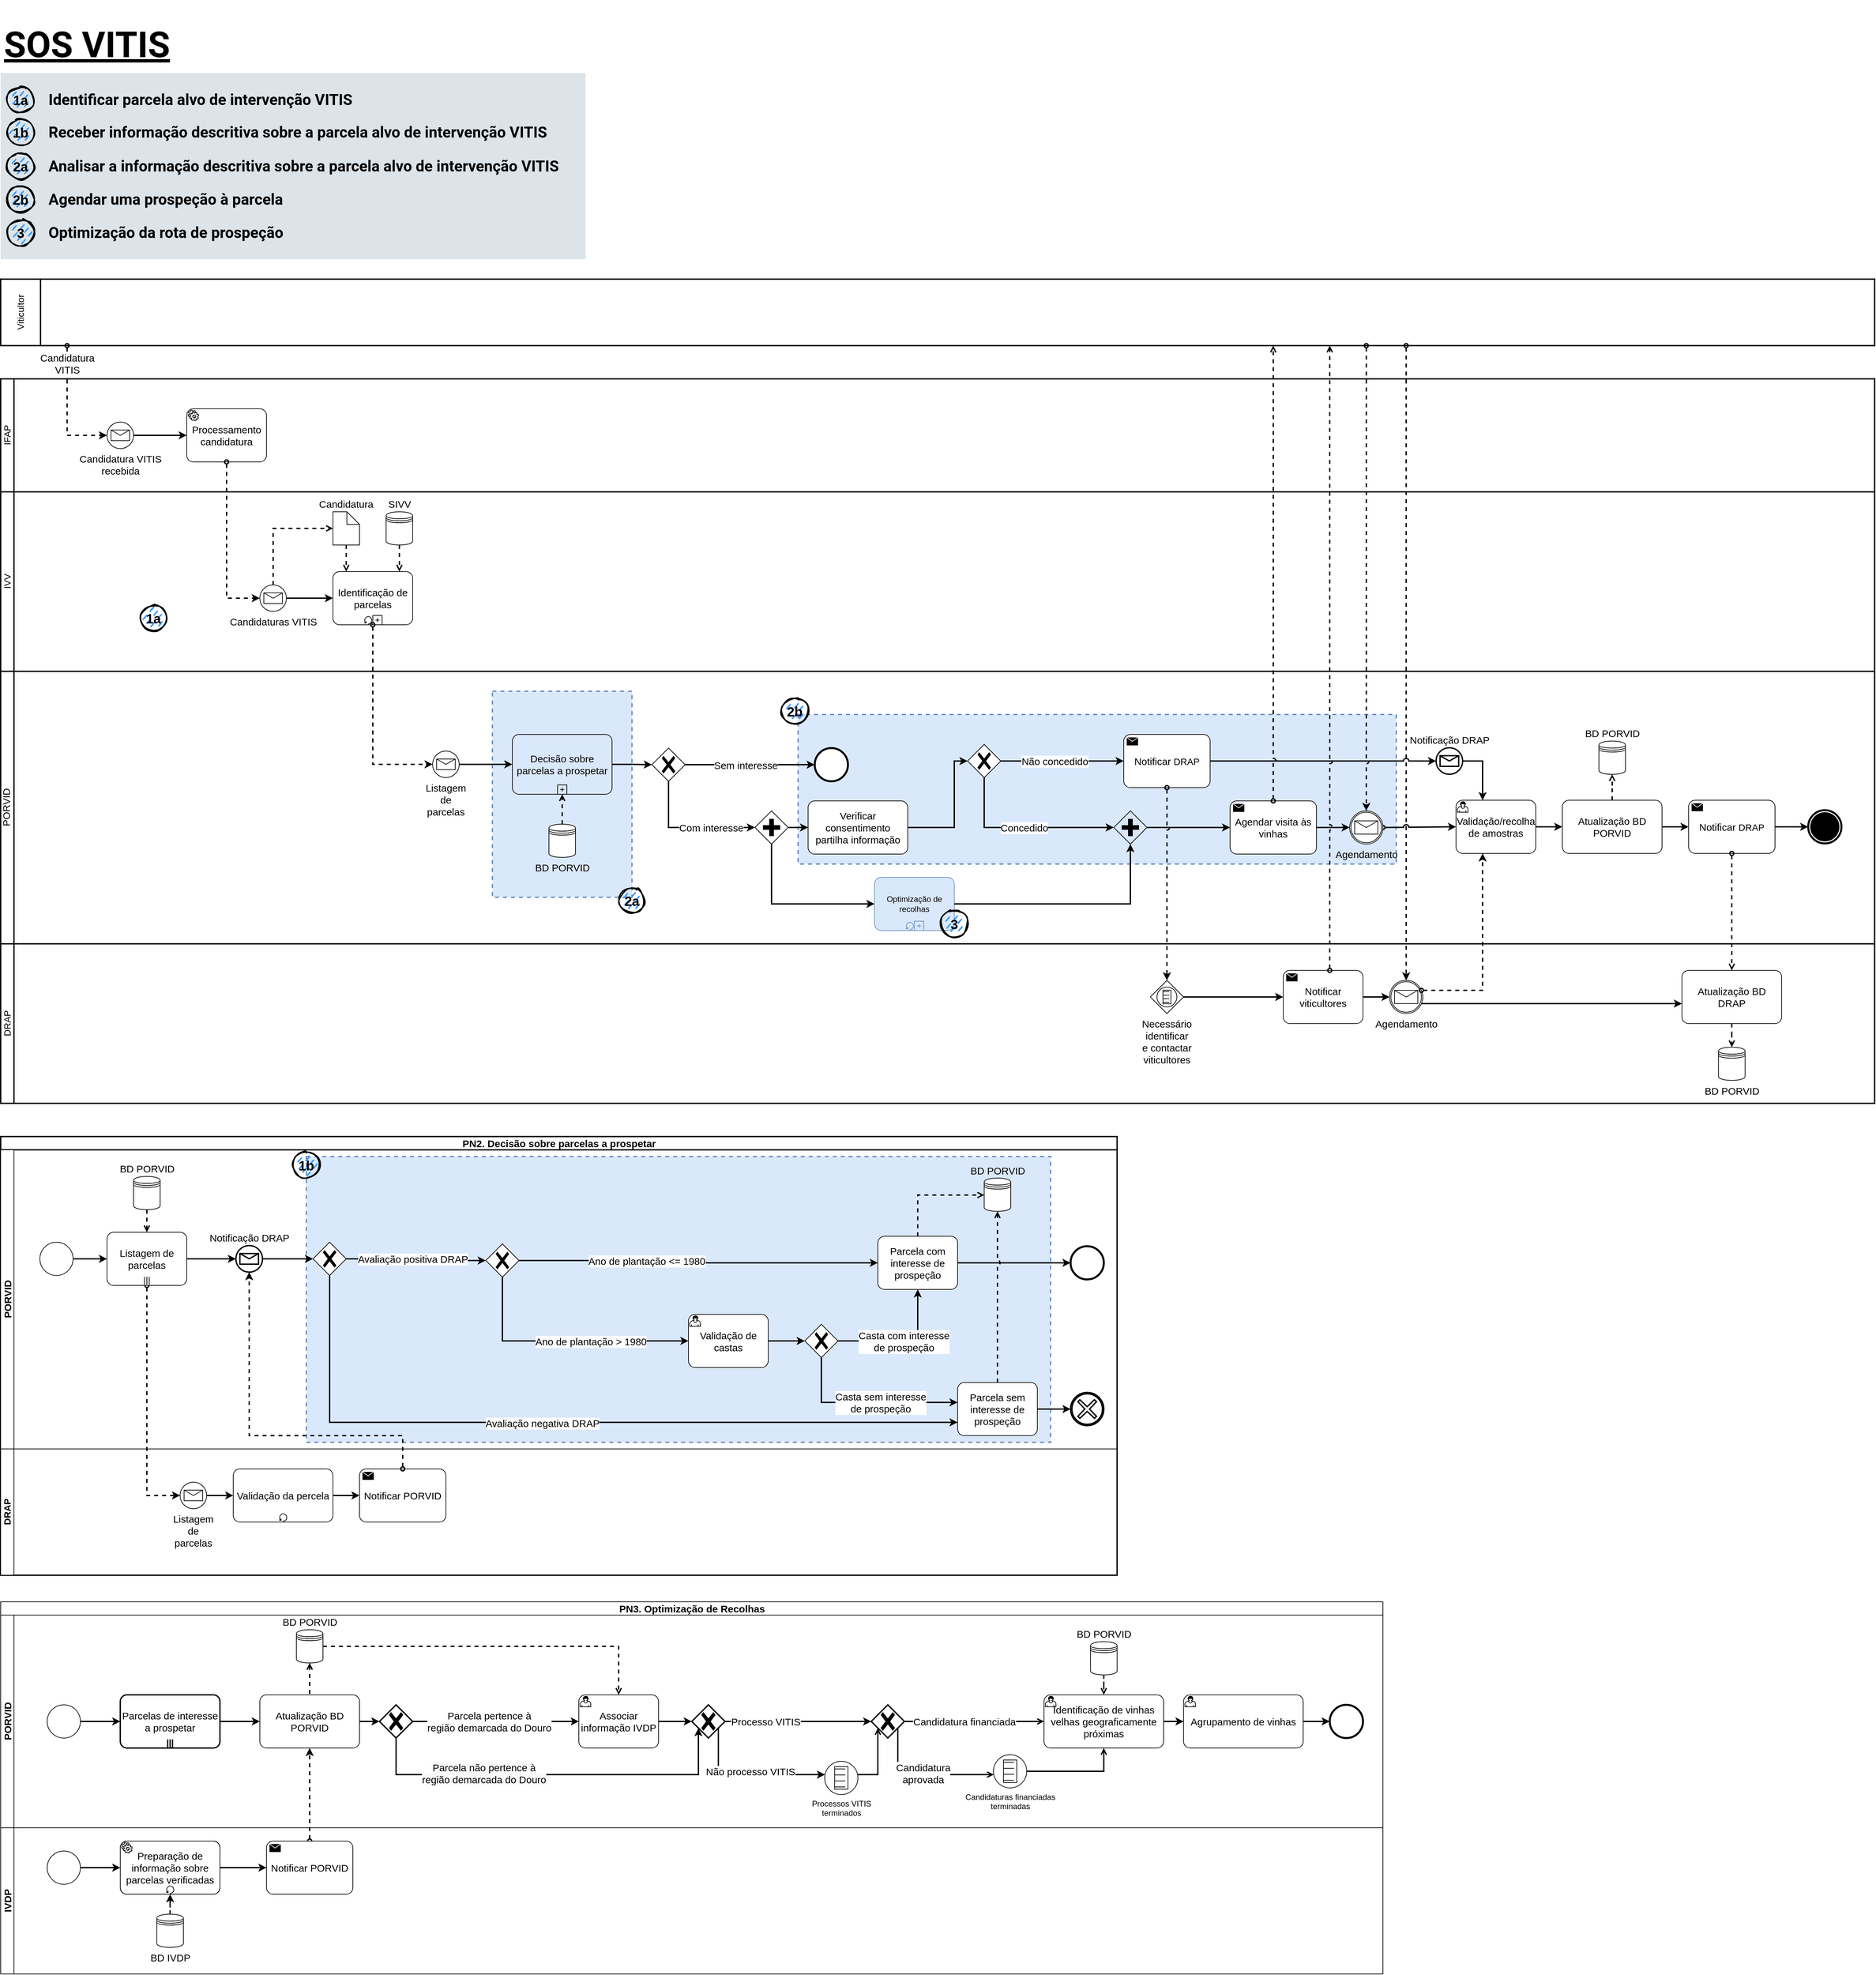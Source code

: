 <mxfile compressed="false" version="15.7.3" type="device">
  <diagram id="prtHgNgQTEPvFCAcTncT" name="Processos Alto Nível">
    <mxGraphModel dx="4740" dy="2987" grid="1" gridSize="10" guides="1" tooltips="1" connect="1" arrows="1" fold="1" page="1" pageScale="1" pageWidth="827" pageHeight="1169" math="0" shadow="0">
      <root>
        <mxCell id="0" />
        <mxCell id="1" parent="0" />
        <mxCell id="j8fhtU1hvzyhwvqFzkYq-1" value="IFAP" style="swimlane;html=1;startSize=20;fontStyle=0;collapsible=0;horizontal=0;swimlaneLine=1;swimlaneFillColor=none;strokeWidth=2;rounded=0;shadow=0;glass=0;fontSize=14;fillColor=none;" parent="1" vertex="1">
          <mxGeometry x="40" y="600" width="2820" height="170" as="geometry" />
        </mxCell>
        <mxCell id="j8fhtU1hvzyhwvqFzkYq-11" style="edgeStyle=orthogonalEdgeStyle;rounded=0;orthogonalLoop=1;jettySize=auto;html=1;fontSize=15;startArrow=none;startFill=0;strokeWidth=2;" parent="j8fhtU1hvzyhwvqFzkYq-1" source="j8fhtU1hvzyhwvqFzkYq-7" target="j8fhtU1hvzyhwvqFzkYq-9" edge="1">
          <mxGeometry relative="1" as="geometry" />
        </mxCell>
        <mxCell id="j8fhtU1hvzyhwvqFzkYq-7" value="&lt;span style=&quot;font-family: &amp;#34;arial&amp;#34; , sans-serif ; font-size: 15px&quot;&gt;Candidatura VITIS&lt;br&gt;recebida&lt;br style=&quot;font-size: 15px&quot;&gt;&lt;/span&gt;" style="points=[[0.145,0.145,0],[0.5,0,0],[0.855,0.145,0],[1,0.5,0],[0.855,0.855,0],[0.5,1,0],[0.145,0.855,0],[0,0.5,0]];shape=mxgraph.bpmn.event;html=1;verticalLabelPosition=bottom;labelBackgroundColor=#ffffff;verticalAlign=top;align=center;perimeter=ellipsePerimeter;outlineConnect=0;aspect=fixed;outline=standard;symbol=message;rounded=0;shadow=0;glass=0;sketch=0;fontSize=15;" parent="j8fhtU1hvzyhwvqFzkYq-1" vertex="1">
          <mxGeometry x="160" y="65" width="40" height="40" as="geometry" />
        </mxCell>
        <mxCell id="j8fhtU1hvzyhwvqFzkYq-9" value="Processamento candidatura" style="points=[[0.25,0,0],[0.5,0,0],[0.75,0,0],[1,0.25,0],[1,0.5,0],[1,0.75,0],[0.75,1,0],[0.5,1,0],[0.25,1,0],[0,0.75,0],[0,0.5,0],[0,0.25,0]];shape=mxgraph.bpmn.task;whiteSpace=wrap;rectStyle=rounded;size=10;taskMarker=service;rounded=0;shadow=0;glass=0;sketch=0;fontSize=15;" parent="j8fhtU1hvzyhwvqFzkYq-1" vertex="1">
          <mxGeometry x="280" y="45" width="120" height="80" as="geometry" />
        </mxCell>
        <mxCell id="j8fhtU1hvzyhwvqFzkYq-5" value="Viticultor" style="swimlane;html=1;startSize=60;fontStyle=0;collapsible=0;horizontal=0;swimlaneLine=1;swimlaneFillColor=none;strokeWidth=2;rounded=0;shadow=0;glass=0;fontSize=14;fillColor=none;" parent="1" vertex="1">
          <mxGeometry x="40" y="450" width="2820" height="100" as="geometry" />
        </mxCell>
        <mxCell id="IbKYtC_3RCh5xxz1OneK-86" style="edgeStyle=orthogonalEdgeStyle;rounded=0;jumpStyle=arc;orthogonalLoop=1;jettySize=auto;html=1;dashed=1;labelBackgroundColor=default;fontSize=15;startArrow=oval;startFill=0;endArrow=classic;endFill=1;strokeWidth=2;" parent="1" source="j8fhtU1hvzyhwvqFzkYq-5" target="j8fhtU1hvzyhwvqFzkYq-121" edge="1">
          <mxGeometry relative="1" as="geometry">
            <Array as="points">
              <mxPoint x="2155" y="1480" />
              <mxPoint x="2155" y="1480" />
            </Array>
          </mxGeometry>
        </mxCell>
        <mxCell id="j8fhtU1hvzyhwvqFzkYq-8" value="&lt;span style=&quot;color: rgb(0, 0, 0); font-family: helvetica; font-size: 15px; font-style: normal; font-weight: 400; letter-spacing: normal; text-align: center; text-indent: 0px; text-transform: none; word-spacing: 0px; display: inline; float: none;&quot;&gt;Candidatura &lt;br&gt;VITIS&lt;/span&gt;" style="edgeStyle=orthogonalEdgeStyle;rounded=0;orthogonalLoop=1;jettySize=auto;html=1;entryX=0;entryY=0.5;entryDx=0;entryDy=0;entryPerimeter=0;fontSize=15;dashed=1;startArrow=oval;startFill=0;strokeWidth=2;labelBackgroundColor=default;" parent="1" target="j8fhtU1hvzyhwvqFzkYq-7" edge="1">
          <mxGeometry x="-0.721" relative="1" as="geometry">
            <mxPoint x="140" y="550" as="sourcePoint" />
            <Array as="points">
              <mxPoint x="140" y="685" />
            </Array>
            <mxPoint as="offset" />
          </mxGeometry>
        </mxCell>
        <mxCell id="j8fhtU1hvzyhwvqFzkYq-12" value="IVV" style="swimlane;html=1;startSize=20;fontStyle=0;collapsible=0;horizontal=0;swimlaneLine=1;swimlaneFillColor=none;strokeWidth=2;rounded=0;shadow=0;glass=0;fontSize=14;fillColor=none;" parent="1" vertex="1">
          <mxGeometry x="40" y="770" width="2820" height="270" as="geometry" />
        </mxCell>
        <mxCell id="j8fhtU1hvzyhwvqFzkYq-19" value="" style="edgeStyle=orthogonalEdgeStyle;rounded=0;jumpStyle=none;orthogonalLoop=1;jettySize=auto;html=1;fontSize=15;startArrow=none;startFill=0;strokeWidth=2;" parent="j8fhtU1hvzyhwvqFzkYq-12" source="j8fhtU1hvzyhwvqFzkYq-14" target="j8fhtU1hvzyhwvqFzkYq-18" edge="1">
          <mxGeometry relative="1" as="geometry" />
        </mxCell>
        <mxCell id="j8fhtU1hvzyhwvqFzkYq-23" style="edgeStyle=orthogonalEdgeStyle;rounded=0;jumpStyle=none;orthogonalLoop=1;jettySize=auto;html=1;entryX=0;entryY=0.5;entryDx=0;entryDy=0;entryPerimeter=0;fontSize=15;startArrow=none;startFill=0;strokeWidth=2;dashed=1;endArrow=open;endFill=0;" parent="j8fhtU1hvzyhwvqFzkYq-12" source="j8fhtU1hvzyhwvqFzkYq-14" target="j8fhtU1hvzyhwvqFzkYq-22" edge="1">
          <mxGeometry relative="1" as="geometry">
            <Array as="points">
              <mxPoint x="410" y="55" />
            </Array>
          </mxGeometry>
        </mxCell>
        <mxCell id="j8fhtU1hvzyhwvqFzkYq-14" value="&lt;font face=&quot;arial, sans-serif&quot;&gt;Candidaturas VITIS&lt;br&gt;&lt;/font&gt;" style="points=[[0.145,0.145,0],[0.5,0,0],[0.855,0.145,0],[1,0.5,0],[0.855,0.855,0],[0.5,1,0],[0.145,0.855,0],[0,0.5,0]];shape=mxgraph.bpmn.event;html=1;verticalLabelPosition=bottom;labelBackgroundColor=#ffffff;verticalAlign=top;align=center;perimeter=ellipsePerimeter;outlineConnect=0;aspect=fixed;outline=standard;symbol=message;rounded=0;shadow=0;glass=0;sketch=0;fontSize=15;" parent="j8fhtU1hvzyhwvqFzkYq-12" vertex="1">
          <mxGeometry x="390" y="140" width="40" height="40" as="geometry" />
        </mxCell>
        <mxCell id="j8fhtU1hvzyhwvqFzkYq-18" value="Identificação de parcelas" style="points=[[0.25,0,0],[0.5,0,0],[0.75,0,0],[1,0.25,0],[1,0.5,0],[1,0.75,0],[0.75,1,0],[0.5,1,0],[0.25,1,0],[0,0.75,0],[0,0.5,0],[0,0.25,0]];shape=mxgraph.bpmn.task;whiteSpace=wrap;rectStyle=rounded;size=10;taskMarker=abstract;isLoopStandard=1;isLoopSub=1;rounded=0;shadow=0;glass=0;sketch=0;fontSize=15;" parent="j8fhtU1hvzyhwvqFzkYq-12" vertex="1">
          <mxGeometry x="500" y="120" width="120" height="80" as="geometry" />
        </mxCell>
        <mxCell id="j8fhtU1hvzyhwvqFzkYq-24" style="edgeStyle=orthogonalEdgeStyle;rounded=0;jumpStyle=none;orthogonalLoop=1;jettySize=auto;html=1;dashed=1;fontSize=15;startArrow=none;startFill=0;endArrow=open;endFill=0;strokeWidth=2;" parent="j8fhtU1hvzyhwvqFzkYq-12" source="j8fhtU1hvzyhwvqFzkYq-22" target="j8fhtU1hvzyhwvqFzkYq-18" edge="1">
          <mxGeometry relative="1" as="geometry">
            <Array as="points">
              <mxPoint x="520" y="110" />
              <mxPoint x="520" y="110" />
            </Array>
          </mxGeometry>
        </mxCell>
        <mxCell id="j8fhtU1hvzyhwvqFzkYq-22" value="Candidatura" style="shape=mxgraph.bpmn.data;labelPosition=center;verticalLabelPosition=top;align=center;verticalAlign=bottom;whiteSpace=wrap;size=19;html=1;rounded=0;shadow=0;glass=0;sketch=0;fontSize=15;" parent="j8fhtU1hvzyhwvqFzkYq-12" vertex="1">
          <mxGeometry x="500" y="30" width="40" height="50" as="geometry" />
        </mxCell>
        <mxCell id="j8fhtU1hvzyhwvqFzkYq-29" style="edgeStyle=orthogonalEdgeStyle;rounded=0;jumpStyle=none;orthogonalLoop=1;jettySize=auto;html=1;fontSize=15;startArrow=none;startFill=0;endArrow=open;endFill=0;strokeWidth=2;dashed=1;" parent="j8fhtU1hvzyhwvqFzkYq-12" source="j8fhtU1hvzyhwvqFzkYq-27" edge="1">
          <mxGeometry relative="1" as="geometry">
            <mxPoint x="600" y="120" as="targetPoint" />
            <Array as="points">
              <mxPoint x="600" y="120" />
            </Array>
          </mxGeometry>
        </mxCell>
        <mxCell id="j8fhtU1hvzyhwvqFzkYq-27" value="SIVV" style="shape=datastore;labelPosition=center;verticalLabelPosition=top;align=center;verticalAlign=bottom;rounded=0;shadow=0;glass=0;sketch=0;fontSize=15;html=1;" parent="j8fhtU1hvzyhwvqFzkYq-12" vertex="1">
          <mxGeometry x="580" y="30" width="40" height="50" as="geometry" />
        </mxCell>
        <mxCell id="A43F4s2ZnalGoexAEKTJ-45" value="1a" style="ellipse;whiteSpace=wrap;html=1;strokeWidth=2;fillWeight=2;hachureGap=8;fillColor=#3399FF;fillStyle=dashed;sketch=1;fontSize=20;fontColor=#000000;fontStyle=1;labelBackgroundColor=none;labelBorderColor=none;jiggle=1;" parent="j8fhtU1hvzyhwvqFzkYq-12" vertex="1">
          <mxGeometry x="210" y="170" width="40" height="40" as="geometry" />
        </mxCell>
        <mxCell id="j8fhtU1hvzyhwvqFzkYq-16" style="edgeStyle=orthogonalEdgeStyle;rounded=0;orthogonalLoop=1;jettySize=auto;html=1;entryX=0;entryY=0.5;entryDx=0;entryDy=0;entryPerimeter=0;fontSize=15;startArrow=oval;startFill=0;strokeWidth=2;dashed=1;jumpStyle=none;" parent="1" source="j8fhtU1hvzyhwvqFzkYq-9" target="j8fhtU1hvzyhwvqFzkYq-14" edge="1">
          <mxGeometry relative="1" as="geometry">
            <Array as="points">
              <mxPoint x="380" y="930" />
            </Array>
          </mxGeometry>
        </mxCell>
        <mxCell id="j8fhtU1hvzyhwvqFzkYq-30" value="PORVID" style="swimlane;html=1;startSize=20;fontStyle=0;collapsible=0;horizontal=0;swimlaneLine=1;swimlaneFillColor=none;strokeWidth=2;rounded=0;shadow=0;glass=0;sketch=0;fontSize=15;align=center;verticalAlign=bottom;fillColor=none;" parent="1" vertex="1">
          <mxGeometry x="40" y="1040" width="2820" height="410" as="geometry" />
        </mxCell>
        <mxCell id="A43F4s2ZnalGoexAEKTJ-1" value="" style="rounded=0;whiteSpace=wrap;html=1;labelBackgroundColor=none;fontSize=20;strokeWidth=2;fillColor=#dae8fc;gradientDirection=south;dashed=1;strokeColor=#6c8ebf;" parent="j8fhtU1hvzyhwvqFzkYq-30" vertex="1">
          <mxGeometry x="740" y="30" width="210" height="310" as="geometry" />
        </mxCell>
        <mxCell id="A43F4s2ZnalGoexAEKTJ-42" value="" style="rounded=0;whiteSpace=wrap;html=1;labelBackgroundColor=none;fontSize=20;strokeWidth=2;fillColor=#dae8fc;gradientDirection=south;dashed=1;strokeColor=#6c8ebf;" parent="j8fhtU1hvzyhwvqFzkYq-30" vertex="1">
          <mxGeometry x="1200" y="65" width="900" height="225" as="geometry" />
        </mxCell>
        <mxCell id="7a99WiWWtlT3RzwQKHeO-5" style="edgeStyle=orthogonalEdgeStyle;rounded=0;orthogonalLoop=1;jettySize=auto;html=1;fontSize=15;strokeWidth=2;" edge="1" parent="j8fhtU1hvzyhwvqFzkYq-30" source="j8fhtU1hvzyhwvqFzkYq-31" target="j8fhtU1hvzyhwvqFzkYq-91">
          <mxGeometry relative="1" as="geometry" />
        </mxCell>
        <mxCell id="j8fhtU1hvzyhwvqFzkYq-31" value="&lt;font face=&quot;arial, sans-serif&quot;&gt;Listagem de parcelas&lt;br&gt;&lt;/font&gt;" style="points=[[0.145,0.145,0],[0.5,0,0],[0.855,0.145,0],[1,0.5,0],[0.855,0.855,0],[0.5,1,0],[0.145,0.855,0],[0,0.5,0]];shape=mxgraph.bpmn.event;html=1;verticalLabelPosition=bottom;labelBackgroundColor=#ffffff;verticalAlign=top;align=center;perimeter=ellipsePerimeter;outlineConnect=0;aspect=fixed;outline=standard;symbol=message;rounded=0;shadow=0;glass=0;sketch=0;fontSize=15;whiteSpace=wrap;" parent="j8fhtU1hvzyhwvqFzkYq-30" vertex="1">
          <mxGeometry x="650" y="120" width="40" height="40" as="geometry" />
        </mxCell>
        <mxCell id="j8fhtU1hvzyhwvqFzkYq-58" value="Sem interesse" style="edgeStyle=orthogonalEdgeStyle;rounded=0;jumpStyle=none;orthogonalLoop=1;jettySize=auto;html=1;fontSize=15;startArrow=none;startFill=0;endArrow=classic;endFill=1;strokeWidth=2;" parent="j8fhtU1hvzyhwvqFzkYq-30" source="j8fhtU1hvzyhwvqFzkYq-49" target="j8fhtU1hvzyhwvqFzkYq-61" edge="1">
          <mxGeometry x="-0.067" relative="1" as="geometry">
            <mxPoint x="1180" y="140.5" as="targetPoint" />
            <mxPoint as="offset" />
          </mxGeometry>
        </mxCell>
        <mxCell id="j8fhtU1hvzyhwvqFzkYq-59" value="Com interesse" style="edgeStyle=orthogonalEdgeStyle;rounded=0;jumpStyle=none;orthogonalLoop=1;jettySize=auto;html=1;fontSize=15;startArrow=none;startFill=0;endArrow=classic;endFill=1;strokeWidth=2;entryX=0;entryY=0.5;entryDx=0;entryDy=0;entryPerimeter=0;" parent="j8fhtU1hvzyhwvqFzkYq-30" source="j8fhtU1hvzyhwvqFzkYq-49" target="j8fhtU1hvzyhwvqFzkYq-98" edge="1">
          <mxGeometry x="0.333" relative="1" as="geometry">
            <mxPoint x="1010" y="430" as="targetPoint" />
            <Array as="points">
              <mxPoint x="1005" y="235" />
            </Array>
            <mxPoint as="offset" />
          </mxGeometry>
        </mxCell>
        <mxCell id="j8fhtU1hvzyhwvqFzkYq-49" value="" style="points=[[0.25,0.25,0],[0.5,0,0],[0.75,0.25,0],[1,0.5,0],[0.75,0.75,0],[0.5,1,0],[0.25,0.75,0],[0,0.5,0]];shape=mxgraph.bpmn.gateway2;html=1;verticalLabelPosition=bottom;labelBackgroundColor=#ffffff;verticalAlign=top;align=center;perimeter=rhombusPerimeter;outlineConnect=0;outline=none;symbol=none;gwType=exclusive;rounded=0;shadow=0;glass=0;sketch=0;fontSize=15;" parent="j8fhtU1hvzyhwvqFzkYq-30" vertex="1">
          <mxGeometry x="980" y="115.5" width="50" height="50" as="geometry" />
        </mxCell>
        <mxCell id="j8fhtU1hvzyhwvqFzkYq-65" style="edgeStyle=orthogonalEdgeStyle;rounded=0;jumpStyle=none;orthogonalLoop=1;jettySize=auto;html=1;fontSize=15;startArrow=none;startFill=0;endArrow=classic;endFill=1;strokeWidth=2;exitX=1;exitY=0.5;exitDx=0;exitDy=0;exitPerimeter=0;" parent="j8fhtU1hvzyhwvqFzkYq-30" source="j8fhtU1hvzyhwvqFzkYq-51" target="j8fhtU1hvzyhwvqFzkYq-64" edge="1">
          <mxGeometry relative="1" as="geometry">
            <mxPoint x="1405" y="235" as="sourcePoint" />
            <Array as="points">
              <mxPoint x="1435" y="235" />
              <mxPoint x="1435" y="135" />
            </Array>
          </mxGeometry>
        </mxCell>
        <mxCell id="j8fhtU1hvzyhwvqFzkYq-51" value="Verificar consentimento partilha informação" style="points=[[0.25,0,0],[0.5,0,0],[0.75,0,0],[1,0.25,0],[1,0.5,0],[1,0.75,0],[0.75,1,0],[0.5,1,0],[0.25,1,0],[0,0.75,0],[0,0.5,0],[0,0.25,0]];shape=mxgraph.bpmn.task;whiteSpace=wrap;rectStyle=rounded;size=10;taskMarker=abstract;rounded=0;shadow=0;glass=0;sketch=0;fontSize=15;align=center;verticalAlign=middle;html=1;" parent="j8fhtU1hvzyhwvqFzkYq-30" vertex="1">
          <mxGeometry x="1215" y="195" width="150" height="80" as="geometry" />
        </mxCell>
        <mxCell id="j8fhtU1hvzyhwvqFzkYq-61" value="" style="points=[[0.145,0.145,0],[0.5,0,0],[0.855,0.145,0],[1,0.5,0],[0.855,0.855,0],[0.5,1,0],[0.145,0.855,0],[0,0.5,0]];shape=mxgraph.bpmn.event;html=1;verticalLabelPosition=bottom;labelBackgroundColor=#ffffff;verticalAlign=top;align=center;perimeter=ellipsePerimeter;outlineConnect=0;aspect=fixed;outline=end;symbol=terminate2;rounded=0;shadow=0;glass=0;sketch=0;fontSize=15;" parent="j8fhtU1hvzyhwvqFzkYq-30" vertex="1">
          <mxGeometry x="1225" y="115.5" width="50" height="50" as="geometry" />
        </mxCell>
        <mxCell id="j8fhtU1hvzyhwvqFzkYq-67" value="Concedido" style="edgeStyle=orthogonalEdgeStyle;rounded=0;jumpStyle=none;orthogonalLoop=1;jettySize=auto;html=1;fontSize=15;startArrow=none;startFill=0;endArrow=classic;endFill=1;strokeWidth=2;entryX=0;entryY=0.5;entryDx=0;entryDy=0;entryPerimeter=0;" parent="j8fhtU1hvzyhwvqFzkYq-30" source="j8fhtU1hvzyhwvqFzkYq-64" target="j8fhtU1hvzyhwvqFzkYq-103" edge="1">
          <mxGeometry relative="1" as="geometry">
            <mxPoint x="1575" y="220" as="targetPoint" />
            <Array as="points">
              <mxPoint x="1480" y="235" />
            </Array>
          </mxGeometry>
        </mxCell>
        <mxCell id="j8fhtU1hvzyhwvqFzkYq-72" value="Não concedido" style="edgeStyle=orthogonalEdgeStyle;rounded=0;jumpStyle=none;orthogonalLoop=1;jettySize=auto;html=1;fontSize=15;startArrow=none;startFill=0;endArrow=classic;endFill=1;strokeWidth=2;" parent="j8fhtU1hvzyhwvqFzkYq-30" source="j8fhtU1hvzyhwvqFzkYq-64" target="j8fhtU1hvzyhwvqFzkYq-71" edge="1">
          <mxGeometry x="-0.125" relative="1" as="geometry">
            <Array as="points">
              <mxPoint x="1575" y="135" />
              <mxPoint x="1575" y="135" />
            </Array>
            <mxPoint as="offset" />
          </mxGeometry>
        </mxCell>
        <mxCell id="j8fhtU1hvzyhwvqFzkYq-64" value="" style="points=[[0.25,0.25,0],[0.5,0,0],[0.75,0.25,0],[1,0.5,0],[0.75,0.75,0],[0.5,1,0],[0.25,0.75,0],[0,0.5,0]];shape=mxgraph.bpmn.gateway2;html=1;verticalLabelPosition=bottom;labelBackgroundColor=#ffffff;verticalAlign=top;align=center;perimeter=rhombusPerimeter;outlineConnect=0;outline=none;symbol=none;gwType=exclusive;rounded=0;shadow=0;glass=0;sketch=0;fontSize=15;" parent="j8fhtU1hvzyhwvqFzkYq-30" vertex="1">
          <mxGeometry x="1455" y="110" width="50" height="50" as="geometry" />
        </mxCell>
        <mxCell id="j8fhtU1hvzyhwvqFzkYq-76" style="edgeStyle=orthogonalEdgeStyle;rounded=0;jumpStyle=none;orthogonalLoop=1;jettySize=auto;html=1;fontSize=15;startArrow=none;startFill=0;endArrow=classic;endFill=1;strokeWidth=2;" parent="j8fhtU1hvzyhwvqFzkYq-30" source="j8fhtU1hvzyhwvqFzkYq-66" target="j8fhtU1hvzyhwvqFzkYq-74" edge="1">
          <mxGeometry relative="1" as="geometry" />
        </mxCell>
        <mxCell id="j8fhtU1hvzyhwvqFzkYq-66" value="Agendar visita às vinhas" style="points=[[0.25,0,0],[0.5,0,0],[0.75,0,0],[1,0.25,0],[1,0.5,0],[1,0.75,0],[0.75,1,0],[0.5,1,0],[0.25,1,0],[0,0.75,0],[0,0.5,0],[0,0.25,0]];shape=mxgraph.bpmn.task;whiteSpace=wrap;rectStyle=rounded;size=10;taskMarker=send;rounded=0;shadow=0;glass=0;sketch=0;fontSize=15;align=center;verticalAlign=middle;html=1;" parent="j8fhtU1hvzyhwvqFzkYq-30" vertex="1">
          <mxGeometry x="1850" y="195" width="130" height="80" as="geometry" />
        </mxCell>
        <mxCell id="IbKYtC_3RCh5xxz1OneK-45" style="edgeStyle=orthogonalEdgeStyle;rounded=0;orthogonalLoop=1;jettySize=auto;html=1;dashed=1;endArrow=open;endFill=0;strokeWidth=2;" parent="j8fhtU1hvzyhwvqFzkYq-30" source="j8fhtU1hvzyhwvqFzkYq-68" target="j8fhtU1hvzyhwvqFzkYq-91" edge="1">
          <mxGeometry relative="1" as="geometry" />
        </mxCell>
        <mxCell id="j8fhtU1hvzyhwvqFzkYq-68" value="BD PORVID" style="shape=datastore;labelPosition=center;verticalLabelPosition=bottom;align=center;verticalAlign=top;rounded=0;shadow=0;glass=0;sketch=0;fontSize=15;html=1;" parent="j8fhtU1hvzyhwvqFzkYq-30" vertex="1">
          <mxGeometry x="825" y="230" width="40" height="50" as="geometry" />
        </mxCell>
        <mxCell id="IbKYtC_3RCh5xxz1OneK-88" style="edgeStyle=orthogonalEdgeStyle;rounded=0;jumpStyle=arc;orthogonalLoop=1;jettySize=auto;html=1;labelBackgroundColor=default;fontSize=15;startArrow=none;startFill=0;endArrow=classic;endFill=1;strokeWidth=2;" parent="j8fhtU1hvzyhwvqFzkYq-30" source="j8fhtU1hvzyhwvqFzkYq-71" target="IbKYtC_3RCh5xxz1OneK-173" edge="1">
          <mxGeometry relative="1" as="geometry" />
        </mxCell>
        <mxCell id="j8fhtU1hvzyhwvqFzkYq-71" value="Notificar&amp;nbsp;&lt;span style=&quot;font-size: 14px&quot;&gt;DRAP&lt;/span&gt;" style="points=[[0.25,0,0],[0.5,0,0],[0.75,0,0],[1,0.25,0],[1,0.5,0],[1,0.75,0],[0.75,1,0],[0.5,1,0],[0.25,1,0],[0,0.75,0],[0,0.5,0],[0,0.25,0]];shape=mxgraph.bpmn.task;whiteSpace=wrap;rectStyle=rounded;size=10;taskMarker=send;rounded=0;shadow=0;glass=0;sketch=0;fontSize=15;align=center;verticalAlign=middle;html=1;" parent="j8fhtU1hvzyhwvqFzkYq-30" vertex="1">
          <mxGeometry x="1690" y="95" width="130" height="80" as="geometry" />
        </mxCell>
        <mxCell id="IbKYtC_3RCh5xxz1OneK-193" style="edgeStyle=orthogonalEdgeStyle;rounded=0;jumpStyle=arc;orthogonalLoop=1;jettySize=auto;html=1;labelBackgroundColor=default;fontSize=15;startArrow=oval;startFill=0;endArrow=classic;endFill=1;strokeWidth=2;" parent="j8fhtU1hvzyhwvqFzkYq-30" source="j8fhtU1hvzyhwvqFzkYq-74" target="j8fhtU1hvzyhwvqFzkYq-77" edge="1">
          <mxGeometry relative="1" as="geometry" />
        </mxCell>
        <mxCell id="j8fhtU1hvzyhwvqFzkYq-74" value="Agendamento" style="points=[[0.145,0.145,0],[0.5,0,0],[0.855,0.145,0],[1,0.5,0],[0.855,0.855,0],[0.5,1,0],[0.145,0.855,0],[0,0.5,0]];shape=mxgraph.bpmn.event;html=1;verticalLabelPosition=bottom;labelBackgroundColor=none;verticalAlign=top;align=center;perimeter=ellipsePerimeter;outlineConnect=0;aspect=fixed;outline=catching;symbol=message;rounded=0;shadow=0;glass=0;sketch=0;fontSize=15;" parent="j8fhtU1hvzyhwvqFzkYq-30" vertex="1">
          <mxGeometry x="2030" y="210" width="50" height="50" as="geometry" />
        </mxCell>
        <mxCell id="j8fhtU1hvzyhwvqFzkYq-99" style="edgeStyle=orthogonalEdgeStyle;rounded=0;jumpStyle=none;orthogonalLoop=1;jettySize=auto;html=1;fontSize=15;startArrow=none;startFill=0;endArrow=classic;endFill=1;strokeWidth=2;" parent="j8fhtU1hvzyhwvqFzkYq-30" source="j8fhtU1hvzyhwvqFzkYq-98" target="j8fhtU1hvzyhwvqFzkYq-51" edge="1">
          <mxGeometry relative="1" as="geometry">
            <mxPoint x="1155" y="235" as="sourcePoint" />
          </mxGeometry>
        </mxCell>
        <mxCell id="j8fhtU1hvzyhwvqFzkYq-98" value="" style="points=[[0.25,0.25,0],[0.5,0,0],[0.75,0.25,0],[1,0.5,0],[0.75,0.75,0],[0.5,1,0],[0.25,0.75,0],[0,0.5,0]];shape=mxgraph.bpmn.gateway2;html=1;verticalLabelPosition=bottom;labelBackgroundColor=#ffffff;verticalAlign=top;align=center;perimeter=rhombusPerimeter;outlineConnect=0;outline=none;symbol=none;gwType=parallel;rounded=0;shadow=0;glass=0;sketch=0;fontSize=15;fillColor=none;" parent="j8fhtU1hvzyhwvqFzkYq-30" vertex="1">
          <mxGeometry x="1135" y="210" width="50" height="50" as="geometry" />
        </mxCell>
        <mxCell id="j8fhtU1hvzyhwvqFzkYq-105" style="edgeStyle=orthogonalEdgeStyle;rounded=0;jumpStyle=none;orthogonalLoop=1;jettySize=auto;html=1;fontSize=15;startArrow=none;startFill=0;endArrow=classic;endFill=1;strokeWidth=2;" parent="j8fhtU1hvzyhwvqFzkYq-30" source="j8fhtU1hvzyhwvqFzkYq-103" target="j8fhtU1hvzyhwvqFzkYq-66" edge="1">
          <mxGeometry relative="1" as="geometry" />
        </mxCell>
        <mxCell id="j8fhtU1hvzyhwvqFzkYq-103" value="" style="points=[[0.25,0.25,0],[0.5,0,0],[0.75,0.25,0],[1,0.5,0],[0.75,0.75,0],[0.5,1,0],[0.25,0.75,0],[0,0.5,0]];shape=mxgraph.bpmn.gateway2;html=1;verticalLabelPosition=bottom;labelBackgroundColor=#ffffff;verticalAlign=top;align=center;perimeter=rhombusPerimeter;outlineConnect=0;outline=none;symbol=none;gwType=parallel;rounded=0;shadow=0;glass=0;sketch=0;fontSize=15;fillColor=none;" parent="j8fhtU1hvzyhwvqFzkYq-30" vertex="1">
          <mxGeometry x="1675" y="210" width="50" height="50" as="geometry" />
        </mxCell>
        <mxCell id="IbKYtC_3RCh5xxz1OneK-177" style="edgeStyle=orthogonalEdgeStyle;rounded=0;jumpStyle=arc;orthogonalLoop=1;jettySize=auto;html=1;labelBackgroundColor=default;fontSize=15;startArrow=none;startFill=0;endArrow=classic;endFill=1;strokeWidth=2;" parent="j8fhtU1hvzyhwvqFzkYq-30" source="j8fhtU1hvzyhwvqFzkYq-77" target="IbKYtC_3RCh5xxz1OneK-175" edge="1">
          <mxGeometry relative="1" as="geometry" />
        </mxCell>
        <mxCell id="j8fhtU1hvzyhwvqFzkYq-77" value="Validação/recolha de amostras" style="points=[[0.25,0,0],[0.5,0,0],[0.75,0,0],[1,0.25,0],[1,0.5,0],[1,0.75,0],[0.75,1,0],[0.5,1,0],[0.25,1,0],[0,0.75,0],[0,0.5,0],[0,0.25,0]];shape=mxgraph.bpmn.task;whiteSpace=wrap;rectStyle=rounded;size=10;taskMarker=user;rounded=0;shadow=0;glass=0;sketch=0;fontSize=15;align=center;verticalAlign=middle;html=1;" parent="j8fhtU1hvzyhwvqFzkYq-30" vertex="1">
          <mxGeometry x="2190" y="194" width="120" height="80" as="geometry" />
        </mxCell>
        <mxCell id="al4PJ4pm5zgEQlfIhQZX-3" value="Optimização de recolhas" style="points=[[0.25,0,0],[0.5,0,0],[0.75,0,0],[1,0.25,0],[1,0.5,0],[1,0.75,0],[0.75,1,0],[0.5,1,0],[0.25,1,0],[0,0.75,0],[0,0.5,0],[0,0.25,0]];shape=mxgraph.bpmn.task;whiteSpace=wrap;rectStyle=rounded;size=10;taskMarker=abstract;isLoopStandard=1;isLoopSub=1;fillColor=#dae8fc;strokeColor=#6c8ebf;" parent="j8fhtU1hvzyhwvqFzkYq-30" vertex="1">
          <mxGeometry x="1315" y="310" width="120" height="80" as="geometry" />
        </mxCell>
        <mxCell id="j8fhtU1hvzyhwvqFzkYq-100" style="edgeStyle=orthogonalEdgeStyle;rounded=0;jumpStyle=none;orthogonalLoop=1;jettySize=auto;html=1;fontSize=15;startArrow=none;startFill=0;endArrow=classic;endFill=1;strokeWidth=2;entryX=0;entryY=0.5;entryDx=0;entryDy=0;entryPerimeter=0;" parent="j8fhtU1hvzyhwvqFzkYq-30" source="j8fhtU1hvzyhwvqFzkYq-98" target="al4PJ4pm5zgEQlfIhQZX-3" edge="1">
          <mxGeometry relative="1" as="geometry">
            <Array as="points">
              <mxPoint x="1160" y="350" />
            </Array>
            <mxPoint x="1130" y="260" as="sourcePoint" />
          </mxGeometry>
        </mxCell>
        <mxCell id="j8fhtU1hvzyhwvqFzkYq-104" style="edgeStyle=orthogonalEdgeStyle;rounded=0;jumpStyle=none;orthogonalLoop=1;jettySize=auto;html=1;fontSize=15;startArrow=none;startFill=0;endArrow=classic;endFill=1;strokeWidth=2;" parent="j8fhtU1hvzyhwvqFzkYq-30" source="al4PJ4pm5zgEQlfIhQZX-3" target="j8fhtU1hvzyhwvqFzkYq-103" edge="1">
          <mxGeometry relative="1" as="geometry">
            <mxPoint x="1405" y="328" as="sourcePoint" />
          </mxGeometry>
        </mxCell>
        <mxCell id="A43F4s2ZnalGoexAEKTJ-2" value="2a" style="ellipse;whiteSpace=wrap;html=1;strokeWidth=2;fillWeight=2;hachureGap=8;fillColor=#3399FF;fillStyle=dashed;sketch=1;fontSize=20;fontColor=#000000;fontStyle=1;labelBackgroundColor=none;labelBorderColor=none;jiggle=1;" parent="j8fhtU1hvzyhwvqFzkYq-30" vertex="1">
          <mxGeometry x="930" y="325" width="40" height="40" as="geometry" />
        </mxCell>
        <mxCell id="A43F4s2ZnalGoexAEKTJ-41" value="3" style="ellipse;whiteSpace=wrap;html=1;strokeWidth=2;fillWeight=2;hachureGap=8;fillColor=#3399FF;fillStyle=dashed;sketch=1;fontSize=20;fontColor=#000000;fontStyle=1;labelBackgroundColor=none;labelBorderColor=none;jiggle=1;" parent="j8fhtU1hvzyhwvqFzkYq-30" vertex="1">
          <mxGeometry x="1415" y="360" width="40" height="40" as="geometry" />
        </mxCell>
        <mxCell id="A43F4s2ZnalGoexAEKTJ-44" value="2b" style="ellipse;whiteSpace=wrap;html=1;strokeWidth=2;fillWeight=2;hachureGap=8;fillColor=#3399FF;fillStyle=dashed;sketch=1;fontSize=20;fontColor=#000000;fontStyle=1;labelBackgroundColor=none;labelBorderColor=none;jiggle=1;" parent="j8fhtU1hvzyhwvqFzkYq-30" vertex="1">
          <mxGeometry x="1175" y="40" width="40" height="40" as="geometry" />
        </mxCell>
        <mxCell id="IbKYtC_3RCh5xxz1OneK-46" style="edgeStyle=orthogonalEdgeStyle;rounded=0;orthogonalLoop=1;jettySize=auto;html=1;endArrow=classic;endFill=1;strokeWidth=2;" parent="j8fhtU1hvzyhwvqFzkYq-30" source="j8fhtU1hvzyhwvqFzkYq-91" target="j8fhtU1hvzyhwvqFzkYq-49" edge="1">
          <mxGeometry relative="1" as="geometry" />
        </mxCell>
        <mxCell id="j8fhtU1hvzyhwvqFzkYq-91" value="&lt;span&gt;Decisão sobre parcelas a prospetar&lt;/span&gt;" style="points=[[0.25,0,0],[0.5,0,0],[0.75,0,0],[1,0.25,0],[1,0.5,0],[1,0.75,0],[0.75,1,0],[0.5,1,0],[0.25,1,0],[0,0.75,0],[0,0.5,0],[0,0.25,0]];shape=mxgraph.bpmn.task;whiteSpace=wrap;rectStyle=rounded;size=10;taskMarker=abstract;isLoopSub=1;rounded=0;shadow=0;glass=0;sketch=0;fontSize=15;align=center;verticalAlign=middle;html=1;fillColor=none;" parent="j8fhtU1hvzyhwvqFzkYq-30" vertex="1">
          <mxGeometry x="770" y="95" width="150" height="90" as="geometry" />
        </mxCell>
        <mxCell id="IbKYtC_3RCh5xxz1OneK-174" style="edgeStyle=orthogonalEdgeStyle;rounded=0;jumpStyle=arc;orthogonalLoop=1;jettySize=auto;html=1;labelBackgroundColor=default;fontSize=15;startArrow=none;startFill=0;endArrow=classic;endFill=1;strokeWidth=2;" parent="j8fhtU1hvzyhwvqFzkYq-30" source="IbKYtC_3RCh5xxz1OneK-173" target="j8fhtU1hvzyhwvqFzkYq-77" edge="1">
          <mxGeometry relative="1" as="geometry">
            <Array as="points">
              <mxPoint x="2230" y="135" />
            </Array>
          </mxGeometry>
        </mxCell>
        <mxCell id="IbKYtC_3RCh5xxz1OneK-173" value="Notificação DRAP" style="points=[[0.145,0.145,0],[0.5,0,0],[0.855,0.145,0],[1,0.5,0],[0.855,0.855,0],[0.5,1,0],[0.145,0.855,0],[0,0.5,0]];shape=mxgraph.bpmn.event;html=1;verticalLabelPosition=top;labelBackgroundColor=#ffffff;verticalAlign=bottom;align=center;perimeter=ellipsePerimeter;outlineConnect=0;aspect=fixed;outline=standard;symbol=message;fontSize=15;strokeWidth=2;labelPosition=center;" parent="j8fhtU1hvzyhwvqFzkYq-30" vertex="1">
          <mxGeometry x="2160" y="115" width="40" height="40" as="geometry" />
        </mxCell>
        <mxCell id="IbKYtC_3RCh5xxz1OneK-184" style="edgeStyle=orthogonalEdgeStyle;rounded=0;jumpStyle=arc;orthogonalLoop=1;jettySize=auto;html=1;labelBackgroundColor=default;fontSize=15;startArrow=none;startFill=0;endArrow=open;endFill=0;strokeWidth=2;dashed=1;" parent="j8fhtU1hvzyhwvqFzkYq-30" source="IbKYtC_3RCh5xxz1OneK-175" target="IbKYtC_3RCh5xxz1OneK-182" edge="1">
          <mxGeometry relative="1" as="geometry" />
        </mxCell>
        <mxCell id="IbKYtC_3RCh5xxz1OneK-186" style="edgeStyle=orthogonalEdgeStyle;rounded=0;jumpStyle=arc;orthogonalLoop=1;jettySize=auto;html=1;labelBackgroundColor=default;fontSize=15;startArrow=none;startFill=0;endArrow=classic;endFill=1;strokeWidth=2;" parent="j8fhtU1hvzyhwvqFzkYq-30" source="IbKYtC_3RCh5xxz1OneK-175" target="IbKYtC_3RCh5xxz1OneK-185" edge="1">
          <mxGeometry relative="1" as="geometry" />
        </mxCell>
        <mxCell id="IbKYtC_3RCh5xxz1OneK-175" value="Atualização BD PORVID" style="points=[[0.25,0,0],[0.5,0,0],[0.75,0,0],[1,0.25,0],[1,0.5,0],[1,0.75,0],[0.75,1,0],[0.5,1,0],[0.25,1,0],[0,0.75,0],[0,0.5,0],[0,0.25,0]];shape=mxgraph.bpmn.task;whiteSpace=wrap;rectStyle=rounded;size=10;taskMarker=abstract;rounded=0;shadow=0;glass=0;sketch=0;fontSize=15;align=center;verticalAlign=middle;html=1;" parent="j8fhtU1hvzyhwvqFzkYq-30" vertex="1">
          <mxGeometry x="2350" y="194" width="150" height="80" as="geometry" />
        </mxCell>
        <mxCell id="IbKYtC_3RCh5xxz1OneK-182" value="BD PORVID" style="shape=datastore;labelPosition=center;verticalLabelPosition=top;align=center;verticalAlign=bottom;rounded=0;shadow=0;glass=0;sketch=0;fontSize=15;html=1;" parent="j8fhtU1hvzyhwvqFzkYq-30" vertex="1">
          <mxGeometry x="2405" y="105" width="40" height="50" as="geometry" />
        </mxCell>
        <mxCell id="IbKYtC_3RCh5xxz1OneK-185" value="Notificar&amp;nbsp;&lt;span style=&quot;font-size: 14px&quot;&gt;DRAP&lt;/span&gt;" style="points=[[0.25,0,0],[0.5,0,0],[0.75,0,0],[1,0.25,0],[1,0.5,0],[1,0.75,0],[0.75,1,0],[0.5,1,0],[0.25,1,0],[0,0.75,0],[0,0.5,0],[0,0.25,0]];shape=mxgraph.bpmn.task;whiteSpace=wrap;rectStyle=rounded;size=10;taskMarker=send;rounded=0;shadow=0;glass=0;sketch=0;fontSize=15;align=center;verticalAlign=middle;html=1;" parent="j8fhtU1hvzyhwvqFzkYq-30" vertex="1">
          <mxGeometry x="2540" y="194" width="130" height="80" as="geometry" />
        </mxCell>
        <mxCell id="j8fhtU1hvzyhwvqFzkYq-32" style="edgeStyle=orthogonalEdgeStyle;rounded=0;jumpStyle=none;orthogonalLoop=1;jettySize=auto;html=1;entryX=0;entryY=0.5;entryDx=0;entryDy=0;entryPerimeter=0;dashed=1;fontSize=15;startArrow=oval;startFill=0;endArrow=classic;endFill=1;strokeWidth=2;" parent="1" source="j8fhtU1hvzyhwvqFzkYq-18" target="j8fhtU1hvzyhwvqFzkYq-31" edge="1">
          <mxGeometry relative="1" as="geometry">
            <Array as="points">
              <mxPoint x="600" y="1180" />
            </Array>
            <mxPoint x="630" y="1100" as="sourcePoint" />
          </mxGeometry>
        </mxCell>
        <mxCell id="j8fhtU1hvzyhwvqFzkYq-73" style="edgeStyle=orthogonalEdgeStyle;rounded=0;jumpStyle=arc;orthogonalLoop=1;jettySize=auto;html=1;fontSize=15;startArrow=oval;startFill=0;endArrow=open;endFill=0;strokeWidth=2;dashed=1;" parent="1" source="j8fhtU1hvzyhwvqFzkYq-66" edge="1">
          <mxGeometry relative="1" as="geometry">
            <mxPoint x="1955" y="550" as="targetPoint" />
            <Array as="points">
              <mxPoint x="1955" y="690" />
            </Array>
          </mxGeometry>
        </mxCell>
        <mxCell id="j8fhtU1hvzyhwvqFzkYq-75" style="edgeStyle=orthogonalEdgeStyle;rounded=0;jumpStyle=arc;orthogonalLoop=1;jettySize=auto;html=1;dashed=1;fontSize=15;startArrow=oval;startFill=0;endArrow=classic;endFill=1;strokeWidth=2;" parent="1" target="j8fhtU1hvzyhwvqFzkYq-74" edge="1">
          <mxGeometry relative="1" as="geometry">
            <mxPoint x="2095" y="550" as="sourcePoint" />
            <Array as="points">
              <mxPoint x="2095" y="900" />
              <mxPoint x="2095" y="900" />
            </Array>
          </mxGeometry>
        </mxCell>
        <mxCell id="A43F4s2ZnalGoexAEKTJ-3" value="&lt;span style=&quot;font-size: 15px ; background-color: rgb(255 , 255 , 255)&quot;&gt;PN3. Optimização de Recolhas&lt;/span&gt;" style="swimlane;html=1;childLayout=stackLayout;resizeParent=1;resizeParentMax=0;horizontal=1;startSize=20;horizontalStack=0;" parent="1" vertex="1">
          <mxGeometry x="40" y="2440" width="2080" height="560" as="geometry">
            <mxRectangle x="40" y="1730" width="250" height="20" as="alternateBounds" />
          </mxGeometry>
        </mxCell>
        <mxCell id="A43F4s2ZnalGoexAEKTJ-38" style="edgeStyle=orthogonalEdgeStyle;rounded=0;orthogonalLoop=1;jettySize=auto;html=1;fontSize=15;startArrow=oval;startFill=0;endArrow=classic;endFill=1;strokeWidth=2;dashed=1;" parent="A43F4s2ZnalGoexAEKTJ-3" source="A43F4s2ZnalGoexAEKTJ-36" target="LDm_sBTLsoFuQMDqbDht-15" edge="1">
          <mxGeometry relative="1" as="geometry">
            <Array as="points">
              <mxPoint x="465" y="290" />
              <mxPoint x="465" y="290" />
            </Array>
            <mxPoint x="850" y="450" as="targetPoint" />
          </mxGeometry>
        </mxCell>
        <mxCell id="A43F4s2ZnalGoexAEKTJ-4" value="&lt;span style=&quot;font-size: 15px&quot;&gt;PORVID&lt;/span&gt;" style="swimlane;html=1;startSize=20;horizontal=0;" parent="A43F4s2ZnalGoexAEKTJ-3" vertex="1">
          <mxGeometry y="20" width="2080" height="320" as="geometry" />
        </mxCell>
        <mxCell id="IbKYtC_3RCh5xxz1OneK-171" style="edgeStyle=orthogonalEdgeStyle;rounded=0;jumpStyle=arc;orthogonalLoop=1;jettySize=auto;html=1;labelBackgroundColor=default;fontSize=15;startArrow=none;startFill=0;endArrow=classic;endFill=1;strokeWidth=2;" parent="A43F4s2ZnalGoexAEKTJ-4" source="LDm_sBTLsoFuQMDqbDht-15" target="IbKYtC_3RCh5xxz1OneK-112" edge="1">
          <mxGeometry relative="1" as="geometry" />
        </mxCell>
        <mxCell id="LDm_sBTLsoFuQMDqbDht-15" value="Atualização BD PORVID" style="points=[[0.25,0,0],[0.5,0,0],[0.75,0,0],[1,0.25,0],[1,0.5,0],[1,0.75,0],[0.75,1,0],[0.5,1,0],[0.25,1,0],[0,0.75,0],[0,0.5,0],[0,0.25,0]];shape=mxgraph.bpmn.task;whiteSpace=wrap;rectStyle=rounded;size=10;taskMarker=abstract;rounded=0;shadow=0;glass=0;sketch=0;fontSize=15;align=center;verticalAlign=middle;html=1;" parent="A43F4s2ZnalGoexAEKTJ-4" vertex="1">
          <mxGeometry x="390" y="120" width="150" height="80" as="geometry" />
        </mxCell>
        <mxCell id="A43F4s2ZnalGoexAEKTJ-13" style="edgeStyle=orthogonalEdgeStyle;rounded=0;orthogonalLoop=1;jettySize=auto;html=1;fontSize=15;endArrow=none;endFill=0;strokeWidth=2;dashed=1;startArrow=open;startFill=0;" parent="A43F4s2ZnalGoexAEKTJ-4" source="A43F4s2ZnalGoexAEKTJ-14" target="LDm_sBTLsoFuQMDqbDht-15" edge="1">
          <mxGeometry relative="1" as="geometry">
            <mxPoint x="1426" y="120" as="targetPoint" />
            <Array as="points" />
          </mxGeometry>
        </mxCell>
        <mxCell id="IbKYtC_3RCh5xxz1OneK-169" style="edgeStyle=orthogonalEdgeStyle;rounded=0;jumpStyle=arc;orthogonalLoop=1;jettySize=auto;html=1;labelBackgroundColor=default;fontSize=15;startArrow=none;startFill=0;endArrow=open;endFill=0;strokeWidth=2;dashed=1;" parent="A43F4s2ZnalGoexAEKTJ-4" source="A43F4s2ZnalGoexAEKTJ-14" target="7a99WiWWtlT3RzwQKHeO-6" edge="1">
          <mxGeometry relative="1" as="geometry">
            <mxPoint x="926" y="120" as="targetPoint" />
          </mxGeometry>
        </mxCell>
        <mxCell id="A43F4s2ZnalGoexAEKTJ-14" value="BD PORVID" style="shape=datastore;labelPosition=center;verticalLabelPosition=top;align=center;verticalAlign=bottom;rounded=0;shadow=0;glass=0;sketch=0;fontSize=15;html=1;" parent="A43F4s2ZnalGoexAEKTJ-4" vertex="1">
          <mxGeometry x="445" y="22" width="40" height="50" as="geometry" />
        </mxCell>
        <mxCell id="A43F4s2ZnalGoexAEKTJ-20" value="" style="points=[[0.25,0.25,0],[0.5,0,0],[0.75,0.25,0],[1,0.5,0],[0.75,0.75,0],[0.5,1,0],[0.25,0.75,0],[0,0.5,0]];shape=mxgraph.bpmn.gateway2;html=1;verticalLabelPosition=bottom;labelBackgroundColor=#ffffff;verticalAlign=top;align=center;perimeter=rhombusPerimeter;outlineConnect=0;outline=none;symbol=none;gwType=exclusive;fontSize=15;strokeWidth=2;" parent="A43F4s2ZnalGoexAEKTJ-4" vertex="1">
          <mxGeometry x="1040" y="135" width="50" height="50" as="geometry" />
        </mxCell>
        <mxCell id="A43F4s2ZnalGoexAEKTJ-17" value="Processo VITIS" style="edgeStyle=orthogonalEdgeStyle;rounded=0;orthogonalLoop=1;jettySize=auto;html=1;fontSize=15;startArrow=none;startFill=0;endArrow=classic;endFill=1;strokeWidth=2;" parent="A43F4s2ZnalGoexAEKTJ-4" source="A43F4s2ZnalGoexAEKTJ-20" target="IbKYtC_3RCh5xxz1OneK-194" edge="1">
          <mxGeometry x="-0.448" relative="1" as="geometry">
            <mxPoint x="1430" y="160" as="targetPoint" />
            <mxPoint as="offset" />
          </mxGeometry>
        </mxCell>
        <mxCell id="A43F4s2ZnalGoexAEKTJ-18" style="edgeStyle=orthogonalEdgeStyle;rounded=0;orthogonalLoop=1;jettySize=auto;html=1;fontSize=15;startArrow=none;startFill=0;endArrow=classic;endFill=1;strokeWidth=2;" parent="A43F4s2ZnalGoexAEKTJ-4" source="A43F4s2ZnalGoexAEKTJ-20" target="LDm_sBTLsoFuQMDqbDht-23" edge="1">
          <mxGeometry relative="1" as="geometry">
            <Array as="points">
              <mxPoint x="1080" y="240" />
            </Array>
            <mxPoint x="1350" y="255" as="targetPoint" />
          </mxGeometry>
        </mxCell>
        <mxCell id="A43F4s2ZnalGoexAEKTJ-19" value="Não processo VITIS" style="edgeLabel;html=1;align=center;verticalAlign=middle;resizable=0;points=[];fontSize=15;" parent="A43F4s2ZnalGoexAEKTJ-18" vertex="1" connectable="0">
          <mxGeometry x="-0.097" y="-1" relative="1" as="geometry">
            <mxPoint x="14" y="-6" as="offset" />
          </mxGeometry>
        </mxCell>
        <mxCell id="LDm_sBTLsoFuQMDqbDht-26" style="edgeStyle=orthogonalEdgeStyle;rounded=0;orthogonalLoop=1;jettySize=auto;html=1;startArrow=none;startFill=0;endArrow=classic;endFill=1;strokeWidth=2;" parent="A43F4s2ZnalGoexAEKTJ-4" source="7a99WiWWtlT3RzwQKHeO-8" target="A43F4s2ZnalGoexAEKTJ-28" edge="1">
          <mxGeometry relative="1" as="geometry">
            <mxPoint x="1984.0" y="160.0" as="targetPoint" />
            <mxPoint x="1954" y="160" as="sourcePoint" />
          </mxGeometry>
        </mxCell>
        <mxCell id="A43F4s2ZnalGoexAEKTJ-21" style="edgeStyle=orthogonalEdgeStyle;rounded=0;orthogonalLoop=1;jettySize=auto;html=1;fontSize=15;startArrow=none;startFill=0;endArrow=classic;endFill=1;strokeWidth=2;" parent="A43F4s2ZnalGoexAEKTJ-4" source="7a99WiWWtlT3RzwQKHeO-7" target="7a99WiWWtlT3RzwQKHeO-8" edge="1">
          <mxGeometry relative="1" as="geometry">
            <mxPoint x="1740" y="160" as="sourcePoint" />
            <mxPoint x="1784" y="160" as="targetPoint" />
          </mxGeometry>
        </mxCell>
        <mxCell id="A43F4s2ZnalGoexAEKTJ-26" style="edgeStyle=orthogonalEdgeStyle;rounded=0;orthogonalLoop=1;jettySize=auto;html=1;dashed=1;fontSize=15;startArrow=none;startFill=0;endArrow=open;endFill=0;strokeWidth=2;" parent="A43F4s2ZnalGoexAEKTJ-4" source="A43F4s2ZnalGoexAEKTJ-27" target="7a99WiWWtlT3RzwQKHeO-7" edge="1">
          <mxGeometry relative="1" as="geometry">
            <mxPoint x="1655" y="120" as="targetPoint" />
          </mxGeometry>
        </mxCell>
        <mxCell id="A43F4s2ZnalGoexAEKTJ-27" value="BD PORVID" style="shape=datastore;labelPosition=center;verticalLabelPosition=top;align=center;verticalAlign=bottom;rounded=0;shadow=0;glass=0;sketch=0;fontSize=15;html=1;" parent="A43F4s2ZnalGoexAEKTJ-4" vertex="1">
          <mxGeometry x="1640" y="40" width="40" height="50" as="geometry" />
        </mxCell>
        <mxCell id="A43F4s2ZnalGoexAEKTJ-28" value="" style="points=[[0.145,0.145,0],[0.5,0,0],[0.855,0.145,0],[1,0.5,0],[0.855,0.855,0],[0.5,1,0],[0.145,0.855,0],[0,0.5,0]];shape=mxgraph.bpmn.event;html=1;verticalLabelPosition=bottom;labelBackgroundColor=#ffffff;verticalAlign=top;align=center;perimeter=ellipsePerimeter;outlineConnect=0;aspect=fixed;outline=end;symbol=terminate2;rounded=0;shadow=0;glass=0;sketch=0;fontSize=15;" parent="A43F4s2ZnalGoexAEKTJ-4" vertex="1">
          <mxGeometry x="2000" y="135" width="50" height="50" as="geometry" />
        </mxCell>
        <mxCell id="IbKYtC_3RCh5xxz1OneK-109" style="edgeStyle=orthogonalEdgeStyle;rounded=0;jumpStyle=arc;orthogonalLoop=1;jettySize=auto;html=1;labelBackgroundColor=default;fontSize=15;startArrow=none;startFill=0;endArrow=classic;endFill=1;strokeWidth=2;" parent="A43F4s2ZnalGoexAEKTJ-4" source="A43F4s2ZnalGoexAEKTJ-39" target="LDm_sBTLsoFuQMDqbDht-14" edge="1">
          <mxGeometry relative="1" as="geometry" />
        </mxCell>
        <mxCell id="A43F4s2ZnalGoexAEKTJ-39" value="" style="points=[[0.145,0.145,0],[0.5,0,0],[0.855,0.145,0],[1,0.5,0],[0.855,0.855,0],[0.5,1,0],[0.145,0.855,0],[0,0.5,0]];shape=mxgraph.bpmn.event;html=1;verticalLabelPosition=bottom;labelBackgroundColor=#ffffff;verticalAlign=top;align=center;perimeter=ellipsePerimeter;outlineConnect=0;aspect=fixed;outline=standard;symbol=general;" parent="A43F4s2ZnalGoexAEKTJ-4" vertex="1">
          <mxGeometry x="70" y="135" width="50" height="50" as="geometry" />
        </mxCell>
        <mxCell id="IbKYtC_3RCh5xxz1OneK-113" style="edgeStyle=orthogonalEdgeStyle;rounded=0;jumpStyle=arc;orthogonalLoop=1;jettySize=auto;html=1;labelBackgroundColor=default;fontSize=15;startArrow=none;startFill=0;endArrow=classic;endFill=1;strokeWidth=2;" parent="A43F4s2ZnalGoexAEKTJ-4" source="LDm_sBTLsoFuQMDqbDht-14" target="LDm_sBTLsoFuQMDqbDht-15" edge="1">
          <mxGeometry relative="1" as="geometry">
            <mxPoint x="430" y="160.0" as="sourcePoint" />
          </mxGeometry>
        </mxCell>
        <mxCell id="LDm_sBTLsoFuQMDqbDht-14" value="Parcelas de interesse a prospetar" style="points=[[0.25,0,0],[0.5,0,0],[0.75,0,0],[1,0.25,0],[1,0.5,0],[1,0.75,0],[0.75,1,0],[0.5,1,0],[0.25,1,0],[0,0.75,0],[0,0.5,0],[0,0.25,0]];shape=mxgraph.bpmn.task;whiteSpace=wrap;rectStyle=rounded;size=10;taskMarker=abstract;isLoopMultiParallel=1;fontSize=15;strokeWidth=2;" parent="A43F4s2ZnalGoexAEKTJ-4" vertex="1">
          <mxGeometry x="180" y="120" width="150" height="80" as="geometry" />
        </mxCell>
        <mxCell id="IbKYtC_3RCh5xxz1OneK-195" style="edgeStyle=orthogonalEdgeStyle;rounded=0;jumpStyle=arc;orthogonalLoop=1;jettySize=auto;html=1;labelBackgroundColor=default;fontSize=15;startArrow=none;startFill=0;endArrow=open;endFill=0;strokeWidth=2;" parent="A43F4s2ZnalGoexAEKTJ-4" source="LDm_sBTLsoFuQMDqbDht-23" target="IbKYtC_3RCh5xxz1OneK-194" edge="1">
          <mxGeometry relative="1" as="geometry">
            <Array as="points">
              <mxPoint x="1320" y="240" />
            </Array>
          </mxGeometry>
        </mxCell>
        <mxCell id="LDm_sBTLsoFuQMDqbDht-23" value="Processos VITIS &lt;br&gt;terminados" style="points=[[0.145,0.145,0],[0.5,0,0],[0.855,0.145,0],[1,0.5,0],[0.855,0.855,0],[0.5,1,0],[0.145,0.855,0],[0,0.5,0]];shape=mxgraph.bpmn.event;html=1;verticalLabelPosition=bottom;labelBackgroundColor=#ffffff;verticalAlign=top;align=center;perimeter=ellipsePerimeter;outlineConnect=0;aspect=fixed;outline=standard;symbol=conditional;fillColor=none;" parent="A43F4s2ZnalGoexAEKTJ-4" vertex="1">
          <mxGeometry x="1240" y="220" width="50" height="50" as="geometry" />
        </mxCell>
        <mxCell id="IbKYtC_3RCh5xxz1OneK-115" value="Parcela pertence à&lt;br&gt;região demarcada do Douro" style="edgeStyle=orthogonalEdgeStyle;rounded=0;jumpStyle=arc;orthogonalLoop=1;jettySize=auto;html=1;labelBackgroundColor=default;fontSize=15;startArrow=none;startFill=0;endArrow=classic;endFill=1;strokeWidth=2;" parent="A43F4s2ZnalGoexAEKTJ-4" source="IbKYtC_3RCh5xxz1OneK-112" target="7a99WiWWtlT3RzwQKHeO-6" edge="1">
          <mxGeometry x="-0.071" relative="1" as="geometry">
            <mxPoint x="866" y="160" as="targetPoint" />
            <mxPoint x="-1" as="offset" />
          </mxGeometry>
        </mxCell>
        <mxCell id="IbKYtC_3RCh5xxz1OneK-118" style="edgeStyle=orthogonalEdgeStyle;rounded=0;jumpStyle=arc;orthogonalLoop=1;jettySize=auto;html=1;labelBackgroundColor=default;fontSize=15;startArrow=none;startFill=0;endArrow=classic;endFill=1;strokeWidth=2;" parent="A43F4s2ZnalGoexAEKTJ-4" source="IbKYtC_3RCh5xxz1OneK-112" target="A43F4s2ZnalGoexAEKTJ-20" edge="1">
          <mxGeometry relative="1" as="geometry">
            <mxPoint x="1030" y="240" as="targetPoint" />
            <Array as="points">
              <mxPoint x="595" y="240" />
              <mxPoint x="1050" y="240" />
            </Array>
          </mxGeometry>
        </mxCell>
        <mxCell id="IbKYtC_3RCh5xxz1OneK-119" value="&lt;span style=&quot;background-color: rgb(248 , 249 , 250)&quot;&gt;Parcela não pertence à&lt;/span&gt;&lt;br style=&quot;background-color: rgb(248 , 249 , 250)&quot;&gt;&lt;span style=&quot;background-color: rgb(248 , 249 , 250)&quot;&gt;região demarcada do Douro&lt;/span&gt;" style="edgeLabel;html=1;align=center;verticalAlign=middle;resizable=0;points=[];fontSize=15;" parent="IbKYtC_3RCh5xxz1OneK-118" vertex="1" connectable="0">
          <mxGeometry x="0.134" y="2" relative="1" as="geometry">
            <mxPoint x="-142" as="offset" />
          </mxGeometry>
        </mxCell>
        <mxCell id="IbKYtC_3RCh5xxz1OneK-112" value="" style="points=[[0.25,0.25,0],[0.5,0,0],[0.75,0.25,0],[1,0.5,0],[0.75,0.75,0],[0.5,1,0],[0.25,0.75,0],[0,0.5,0]];shape=mxgraph.bpmn.gateway2;html=1;verticalLabelPosition=bottom;labelBackgroundColor=#ffffff;verticalAlign=top;align=center;perimeter=rhombusPerimeter;outlineConnect=0;outline=none;symbol=none;gwType=exclusive;fontSize=15;strokeWidth=2;" parent="A43F4s2ZnalGoexAEKTJ-4" vertex="1">
          <mxGeometry x="570" y="135" width="50" height="50" as="geometry" />
        </mxCell>
        <mxCell id="IbKYtC_3RCh5xxz1OneK-172" style="edgeStyle=orthogonalEdgeStyle;rounded=0;jumpStyle=arc;orthogonalLoop=1;jettySize=auto;html=1;labelBackgroundColor=default;fontSize=15;startArrow=none;startFill=0;endArrow=classic;endFill=1;strokeWidth=2;" parent="A43F4s2ZnalGoexAEKTJ-4" source="7a99WiWWtlT3RzwQKHeO-6" target="A43F4s2ZnalGoexAEKTJ-20" edge="1">
          <mxGeometry relative="1" as="geometry">
            <mxPoint x="986" y="160" as="sourcePoint" />
          </mxGeometry>
        </mxCell>
        <mxCell id="IbKYtC_3RCh5xxz1OneK-196" style="edgeStyle=orthogonalEdgeStyle;rounded=0;jumpStyle=arc;orthogonalLoop=1;jettySize=auto;html=1;labelBackgroundColor=default;fontSize=15;startArrow=none;startFill=0;endArrow=open;endFill=0;strokeWidth=2;" parent="A43F4s2ZnalGoexAEKTJ-4" source="IbKYtC_3RCh5xxz1OneK-194" target="7a99WiWWtlT3RzwQKHeO-7" edge="1">
          <mxGeometry relative="1" as="geometry">
            <mxPoint x="1570" y="160" as="targetPoint" />
          </mxGeometry>
        </mxCell>
        <mxCell id="IbKYtC_3RCh5xxz1OneK-197" value="Candidatura financiada" style="edgeLabel;html=1;align=center;verticalAlign=middle;resizable=0;points=[];fontSize=15;" parent="IbKYtC_3RCh5xxz1OneK-196" vertex="1" connectable="0">
          <mxGeometry x="0.269" relative="1" as="geometry">
            <mxPoint x="-43" as="offset" />
          </mxGeometry>
        </mxCell>
        <mxCell id="IbKYtC_3RCh5xxz1OneK-199" style="edgeStyle=orthogonalEdgeStyle;rounded=0;jumpStyle=arc;orthogonalLoop=1;jettySize=auto;html=1;labelBackgroundColor=default;fontSize=15;startArrow=none;startFill=0;endArrow=open;endFill=0;strokeWidth=2;" parent="A43F4s2ZnalGoexAEKTJ-4" source="IbKYtC_3RCh5xxz1OneK-194" target="IbKYtC_3RCh5xxz1OneK-198" edge="1">
          <mxGeometry relative="1" as="geometry">
            <Array as="points">
              <mxPoint x="1350" y="240" />
            </Array>
          </mxGeometry>
        </mxCell>
        <mxCell id="IbKYtC_3RCh5xxz1OneK-200" value="Candidatura &lt;br&gt;aprovada" style="edgeLabel;html=1;align=center;verticalAlign=middle;resizable=0;points=[];fontSize=15;" parent="IbKYtC_3RCh5xxz1OneK-199" vertex="1" connectable="0">
          <mxGeometry x="0.008" y="2" relative="1" as="geometry">
            <mxPoint as="offset" />
          </mxGeometry>
        </mxCell>
        <mxCell id="IbKYtC_3RCh5xxz1OneK-194" value="" style="points=[[0.25,0.25,0],[0.5,0,0],[0.75,0.25,0],[1,0.5,0],[0.75,0.75,0],[0.5,1,0],[0.25,0.75,0],[0,0.5,0]];shape=mxgraph.bpmn.gateway2;html=1;verticalLabelPosition=bottom;labelBackgroundColor=#ffffff;verticalAlign=top;align=center;perimeter=rhombusPerimeter;outlineConnect=0;outline=none;symbol=none;gwType=exclusive;fontSize=15;strokeWidth=2;" parent="A43F4s2ZnalGoexAEKTJ-4" vertex="1">
          <mxGeometry x="1310" y="135" width="50" height="50" as="geometry" />
        </mxCell>
        <mxCell id="IbKYtC_3RCh5xxz1OneK-201" style="edgeStyle=orthogonalEdgeStyle;rounded=0;jumpStyle=arc;orthogonalLoop=1;jettySize=auto;html=1;labelBackgroundColor=default;fontSize=15;startArrow=none;startFill=0;endArrow=open;endFill=0;strokeWidth=2;" parent="A43F4s2ZnalGoexAEKTJ-4" source="IbKYtC_3RCh5xxz1OneK-198" target="7a99WiWWtlT3RzwQKHeO-7" edge="1">
          <mxGeometry relative="1" as="geometry">
            <mxPoint x="1655" y="200" as="targetPoint" />
          </mxGeometry>
        </mxCell>
        <mxCell id="IbKYtC_3RCh5xxz1OneK-198" value="Candidaturas financiadas &lt;br&gt;terminadas" style="points=[[0.145,0.145,0],[0.5,0,0],[0.855,0.145,0],[1,0.5,0],[0.855,0.855,0],[0.5,1,0],[0.145,0.855,0],[0,0.5,0]];shape=mxgraph.bpmn.event;html=1;verticalLabelPosition=bottom;labelBackgroundColor=#ffffff;verticalAlign=top;align=center;perimeter=ellipsePerimeter;outlineConnect=0;aspect=fixed;outline=standard;symbol=conditional;fillColor=none;" parent="A43F4s2ZnalGoexAEKTJ-4" vertex="1">
          <mxGeometry x="1494" y="210" width="50" height="50" as="geometry" />
        </mxCell>
        <mxCell id="7a99WiWWtlT3RzwQKHeO-6" value="&lt;span&gt;Associar informação IVDP&lt;/span&gt;" style="points=[[0.25,0,0],[0.5,0,0],[0.75,0,0],[1,0.25,0],[1,0.5,0],[1,0.75,0],[0.75,1,0],[0.5,1,0],[0.25,1,0],[0,0.75,0],[0,0.5,0],[0,0.25,0]];shape=mxgraph.bpmn.task;whiteSpace=wrap;rectStyle=rounded;size=10;taskMarker=user;fontSize=15;html=1;" vertex="1" parent="A43F4s2ZnalGoexAEKTJ-4">
          <mxGeometry x="870" y="120" width="120" height="80" as="geometry" />
        </mxCell>
        <mxCell id="7a99WiWWtlT3RzwQKHeO-7" value="Identificação de vinhas velhas&amp;nbsp;geograficamente próximas" style="points=[[0.25,0,0],[0.5,0,0],[0.75,0,0],[1,0.25,0],[1,0.5,0],[1,0.75,0],[0.75,1,0],[0.5,1,0],[0.25,1,0],[0,0.75,0],[0,0.5,0],[0,0.25,0]];shape=mxgraph.bpmn.task;whiteSpace=wrap;rectStyle=rounded;size=10;taskMarker=user;fontSize=15;html=1;" vertex="1" parent="A43F4s2ZnalGoexAEKTJ-4">
          <mxGeometry x="1570" y="120" width="180" height="80" as="geometry" />
        </mxCell>
        <mxCell id="7a99WiWWtlT3RzwQKHeO-8" value="Agrupamento de vinhas" style="points=[[0.25,0,0],[0.5,0,0],[0.75,0,0],[1,0.25,0],[1,0.5,0],[1,0.75,0],[0.75,1,0],[0.5,1,0],[0.25,1,0],[0,0.75,0],[0,0.5,0],[0,0.25,0]];shape=mxgraph.bpmn.task;whiteSpace=wrap;rectStyle=rounded;size=10;taskMarker=user;fontSize=15;html=1;" vertex="1" parent="A43F4s2ZnalGoexAEKTJ-4">
          <mxGeometry x="1780" y="120" width="180" height="80" as="geometry" />
        </mxCell>
        <mxCell id="A43F4s2ZnalGoexAEKTJ-5" value="&lt;span style=&quot;font-size: 15px&quot;&gt;IVDP&lt;/span&gt;" style="swimlane;html=1;startSize=20;horizontal=0;" parent="A43F4s2ZnalGoexAEKTJ-3" vertex="1">
          <mxGeometry y="340" width="2080" height="220" as="geometry" />
        </mxCell>
        <mxCell id="IbKYtC_3RCh5xxz1OneK-167" style="edgeStyle=orthogonalEdgeStyle;rounded=0;jumpStyle=arc;orthogonalLoop=1;jettySize=auto;html=1;labelBackgroundColor=default;fontSize=15;startArrow=none;startFill=0;endArrow=classic;endFill=1;strokeWidth=2;" parent="A43F4s2ZnalGoexAEKTJ-5" source="IbKYtC_3RCh5xxz1OneK-166" target="LDm_sBTLsoFuQMDqbDht-8" edge="1">
          <mxGeometry relative="1" as="geometry" />
        </mxCell>
        <mxCell id="IbKYtC_3RCh5xxz1OneK-166" value="" style="points=[[0.145,0.145,0],[0.5,0,0],[0.855,0.145,0],[1,0.5,0],[0.855,0.855,0],[0.5,1,0],[0.145,0.855,0],[0,0.5,0]];shape=mxgraph.bpmn.event;html=1;verticalLabelPosition=bottom;labelBackgroundColor=#ffffff;verticalAlign=top;align=center;perimeter=ellipsePerimeter;outlineConnect=0;aspect=fixed;outline=standard;symbol=general;" parent="A43F4s2ZnalGoexAEKTJ-5" vertex="1">
          <mxGeometry x="70" y="35" width="50" height="50" as="geometry" />
        </mxCell>
        <mxCell id="A43F4s2ZnalGoexAEKTJ-34" style="edgeStyle=orthogonalEdgeStyle;rounded=0;orthogonalLoop=1;jettySize=auto;html=1;fontSize=15;startArrow=none;startFill=0;endArrow=classic;endFill=1;strokeWidth=2;dashed=1;" parent="A43F4s2ZnalGoexAEKTJ-5" source="A43F4s2ZnalGoexAEKTJ-35" target="A43F4s2ZnalGoexAEKTJ-33" edge="1">
          <mxGeometry relative="1" as="geometry" />
        </mxCell>
        <mxCell id="A43F4s2ZnalGoexAEKTJ-35" value="BD IVDP" style="shape=datastore;labelPosition=center;verticalLabelPosition=bottom;align=center;verticalAlign=top;rounded=0;shadow=0;glass=0;sketch=0;fontSize=15;html=1;" parent="A43F4s2ZnalGoexAEKTJ-5" vertex="1">
          <mxGeometry x="235" y="130" width="40" height="50" as="geometry" />
        </mxCell>
        <mxCell id="A43F4s2ZnalGoexAEKTJ-36" value="Notificar PORVID" style="points=[[0.25,0,0],[0.5,0,0],[0.75,0,0],[1,0.25,0],[1,0.5,0],[1,0.75,0],[0.75,1,0],[0.5,1,0],[0.25,1,0],[0,0.75,0],[0,0.5,0],[0,0.25,0]];shape=mxgraph.bpmn.task;whiteSpace=wrap;rectStyle=rounded;size=10;taskMarker=send;rounded=0;shadow=0;glass=0;sketch=0;fontSize=15;align=center;verticalAlign=middle;html=1;" parent="A43F4s2ZnalGoexAEKTJ-5" vertex="1">
          <mxGeometry x="400" y="20" width="130" height="80" as="geometry" />
        </mxCell>
        <mxCell id="A43F4s2ZnalGoexAEKTJ-32" style="edgeStyle=orthogonalEdgeStyle;rounded=0;orthogonalLoop=1;jettySize=auto;html=1;fontSize=15;startArrow=none;startFill=0;endArrow=classic;endFill=1;strokeWidth=2;" parent="A43F4s2ZnalGoexAEKTJ-5" source="A43F4s2ZnalGoexAEKTJ-33" target="A43F4s2ZnalGoexAEKTJ-36" edge="1">
          <mxGeometry relative="1" as="geometry" />
        </mxCell>
        <mxCell id="LDm_sBTLsoFuQMDqbDht-9" value="" style="group" parent="A43F4s2ZnalGoexAEKTJ-5" vertex="1" connectable="0">
          <mxGeometry x="180" y="20" width="150" height="80" as="geometry" />
        </mxCell>
        <mxCell id="A43F4s2ZnalGoexAEKTJ-33" value="Preparação de informação sobre parcelas verificadas" style="points=[[0.25,0,0],[0.5,0,0],[0.75,0,0],[1,0.25,0],[1,0.5,0],[1,0.75,0],[0.75,1,0],[0.5,1,0],[0.25,1,0],[0,0.75,0],[0,0.5,0],[0,0.25,0]];shape=mxgraph.bpmn.task;whiteSpace=wrap;rectStyle=rounded;size=10;taskMarker=service;rounded=0;shadow=0;glass=0;sketch=0;fontSize=15;" parent="LDm_sBTLsoFuQMDqbDht-9" vertex="1">
          <mxGeometry width="150" height="80" as="geometry" />
        </mxCell>
        <mxCell id="LDm_sBTLsoFuQMDqbDht-8" value="" style="points=[[0.25,0,0],[0.5,0,0],[0.75,0,0],[1,0.25,0],[1,0.5,0],[1,0.75,0],[0.75,1,0],[0.5,1,0],[0.25,1,0],[0,0.75,0],[0,0.5,0],[0,0.25,0]];shape=mxgraph.bpmn.task;whiteSpace=wrap;rectStyle=rounded;size=10;taskMarker=abstract;isLoopStandard=1;fillColor=none;" parent="LDm_sBTLsoFuQMDqbDht-9" vertex="1">
          <mxGeometry width="150" height="80" as="geometry" />
        </mxCell>
        <mxCell id="A43F4s2ZnalGoexAEKTJ-59" value="&lt;h1 style=&quot;font-size: 54px;&quot;&gt;SOS VITIS&lt;/h1&gt;" style="text;html=1;strokeColor=none;fillColor=none;spacing=5;spacingTop=-20;whiteSpace=wrap;overflow=hidden;rounded=0;fontFamily=Roboto;fontSource=https%3A%2F%2Ffonts.googleapis.com%2Fcss%3Ffamily%3DRoboto;fontSize=54;align=left;opacity=50;fontStyle=4" parent="1" vertex="1">
          <mxGeometry x="40" y="40" width="270" height="100" as="geometry" />
        </mxCell>
        <mxCell id="A43F4s2ZnalGoexAEKTJ-60" value="" style="group" parent="1" vertex="1" connectable="0">
          <mxGeometry x="40" y="140" width="880" height="280" as="geometry" />
        </mxCell>
        <mxCell id="A43F4s2ZnalGoexAEKTJ-57" value="" style="rounded=0;whiteSpace=wrap;html=1;fontFamily=Roboto;fontSource=https%3A%2F%2Ffonts.googleapis.com%2Fcss%3Ffamily%3DRoboto;fontSize=23;fillColor=#bac8d3;align=left;strokeColor=none;opacity=50;" parent="A43F4s2ZnalGoexAEKTJ-60" vertex="1">
          <mxGeometry width="880" height="280" as="geometry" />
        </mxCell>
        <mxCell id="A43F4s2ZnalGoexAEKTJ-46" value="1a" style="ellipse;whiteSpace=wrap;html=1;strokeWidth=2;fillWeight=2;hachureGap=8;fillColor=#3399FF;fillStyle=dashed;sketch=1;fontSize=20;fontColor=#000000;fontStyle=1;labelBackgroundColor=none;labelBorderColor=none;jiggle=1;" parent="A43F4s2ZnalGoexAEKTJ-60" vertex="1">
          <mxGeometry x="10" y="20" width="40" height="40" as="geometry" />
        </mxCell>
        <mxCell id="A43F4s2ZnalGoexAEKTJ-47" value="1b" style="ellipse;whiteSpace=wrap;html=1;strokeWidth=2;fillWeight=2;hachureGap=8;fillColor=#3399FF;fillStyle=dashed;sketch=1;fontSize=20;fontColor=#000000;fontStyle=1;labelBackgroundColor=none;labelBorderColor=none;jiggle=1;" parent="A43F4s2ZnalGoexAEKTJ-60" vertex="1">
          <mxGeometry x="10" y="69" width="40" height="40" as="geometry" />
        </mxCell>
        <mxCell id="A43F4s2ZnalGoexAEKTJ-48" value="2a" style="ellipse;whiteSpace=wrap;html=1;strokeWidth=2;fillWeight=2;hachureGap=8;fillColor=#3399FF;fillStyle=dashed;sketch=1;fontSize=20;fontColor=#000000;fontStyle=1;labelBackgroundColor=none;labelBorderColor=none;jiggle=1;" parent="A43F4s2ZnalGoexAEKTJ-60" vertex="1">
          <mxGeometry x="10" y="120" width="40" height="40" as="geometry" />
        </mxCell>
        <mxCell id="A43F4s2ZnalGoexAEKTJ-49" value="2b" style="ellipse;whiteSpace=wrap;html=1;strokeWidth=2;fillWeight=2;hachureGap=8;fillColor=#3399FF;fillStyle=dashed;sketch=1;fontSize=20;fontColor=#000000;fontStyle=1;labelBackgroundColor=none;labelBorderColor=none;jiggle=1;" parent="A43F4s2ZnalGoexAEKTJ-60" vertex="1">
          <mxGeometry x="10" y="170" width="40" height="40" as="geometry" />
        </mxCell>
        <mxCell id="A43F4s2ZnalGoexAEKTJ-50" value="3" style="ellipse;whiteSpace=wrap;html=1;strokeWidth=2;fillWeight=2;hachureGap=8;fillColor=#3399FF;fillStyle=dashed;sketch=1;fontSize=20;fontColor=#000000;fontStyle=1;labelBackgroundColor=none;labelBorderColor=none;jiggle=1;" parent="A43F4s2ZnalGoexAEKTJ-60" vertex="1">
          <mxGeometry x="10" y="220" width="40" height="40" as="geometry" />
        </mxCell>
        <mxCell id="A43F4s2ZnalGoexAEKTJ-52" value="Identificar parcela alvo de intervenção VITIS" style="text;html=1;strokeColor=none;fillColor=none;align=left;verticalAlign=middle;whiteSpace=wrap;rounded=0;fontFamily=Roboto;fontSize=23;fontStyle=1;fontSource=https%3A%2F%2Ffonts.googleapis.com%2Fcss%3Ffamily%3DRoboto;" parent="A43F4s2ZnalGoexAEKTJ-60" vertex="1">
          <mxGeometry x="70" y="25" width="780" height="30" as="geometry" />
        </mxCell>
        <mxCell id="A43F4s2ZnalGoexAEKTJ-53" value="Receber informação descritiva sobre a parcela alvo de intervenção VITIS" style="text;html=1;strokeColor=none;fillColor=none;align=left;verticalAlign=middle;whiteSpace=wrap;rounded=0;fontFamily=Roboto;fontSize=23;fontStyle=1;fontSource=https%3A%2F%2Ffonts.googleapis.com%2Fcss%3Ffamily%3DRoboto;" parent="A43F4s2ZnalGoexAEKTJ-60" vertex="1">
          <mxGeometry x="70" y="74" width="780" height="30" as="geometry" />
        </mxCell>
        <mxCell id="A43F4s2ZnalGoexAEKTJ-54" value="Analisar a informação descritiva sobre a parcela alvo de intervenção VITIS" style="text;html=1;strokeColor=none;fillColor=none;align=left;verticalAlign=middle;whiteSpace=wrap;rounded=0;fontFamily=Roboto;fontSize=23;fontStyle=1;fontSource=https%3A%2F%2Ffonts.googleapis.com%2Fcss%3Ffamily%3DRoboto;" parent="A43F4s2ZnalGoexAEKTJ-60" vertex="1">
          <mxGeometry x="70" y="125" width="780" height="30" as="geometry" />
        </mxCell>
        <mxCell id="A43F4s2ZnalGoexAEKTJ-55" value="Agendar uma prospeção à parcela" style="text;html=1;strokeColor=none;fillColor=none;align=left;verticalAlign=middle;whiteSpace=wrap;rounded=0;fontFamily=Roboto;fontSize=23;fontStyle=1;fontSource=https%3A%2F%2Ffonts.googleapis.com%2Fcss%3Ffamily%3DRoboto;" parent="A43F4s2ZnalGoexAEKTJ-60" vertex="1">
          <mxGeometry x="70" y="175" width="780" height="30" as="geometry" />
        </mxCell>
        <mxCell id="A43F4s2ZnalGoexAEKTJ-56" value="Optimização da rota de prospeção" style="text;html=1;strokeColor=none;fillColor=none;align=left;verticalAlign=middle;whiteSpace=wrap;rounded=0;fontFamily=Roboto;fontSize=23;fontStyle=1;fontSource=https%3A%2F%2Ffonts.googleapis.com%2Fcss%3Ffamily%3DRoboto;" parent="A43F4s2ZnalGoexAEKTJ-60" vertex="1">
          <mxGeometry x="70" y="225" width="780" height="30" as="geometry" />
        </mxCell>
        <mxCell id="IbKYtC_3RCh5xxz1OneK-5" value="&lt;span style=&quot;font-size: 15px ; background-color: rgb(255 , 255 , 255)&quot;&gt;PN2.&amp;nbsp;&lt;/span&gt;&lt;span style=&quot;font-size: 15px&quot;&gt;Decisão sobre parcelas a prospetar&lt;/span&gt;" style="swimlane;html=1;childLayout=stackLayout;resizeParent=1;resizeParentMax=0;horizontal=1;startSize=20;horizontalStack=0;strokeWidth=2;" parent="1" vertex="1">
          <mxGeometry x="40" y="1740" width="1680" height="660" as="geometry">
            <mxRectangle x="40" y="1730" width="250" height="20" as="alternateBounds" />
          </mxGeometry>
        </mxCell>
        <mxCell id="IbKYtC_3RCh5xxz1OneK-152" style="edgeStyle=orthogonalEdgeStyle;rounded=0;jumpStyle=arc;orthogonalLoop=1;jettySize=auto;html=1;labelBackgroundColor=default;fontSize=15;startArrow=oval;startFill=0;endArrow=classic;endFill=1;strokeWidth=2;dashed=1;" parent="IbKYtC_3RCh5xxz1OneK-5" source="IbKYtC_3RCh5xxz1OneK-67" target="IbKYtC_3RCh5xxz1OneK-151" edge="1">
          <mxGeometry relative="1" as="geometry">
            <Array as="points">
              <mxPoint x="220" y="540" />
            </Array>
          </mxGeometry>
        </mxCell>
        <mxCell id="IbKYtC_3RCh5xxz1OneK-6" value="&lt;span style=&quot;font-size: 15px&quot;&gt;PORVID&lt;/span&gt;" style="swimlane;html=1;startSize=20;horizontal=0;" parent="IbKYtC_3RCh5xxz1OneK-5" vertex="1">
          <mxGeometry y="20" width="1680" height="450" as="geometry" />
        </mxCell>
        <mxCell id="al4PJ4pm5zgEQlfIhQZX-102" value="" style="rounded=0;whiteSpace=wrap;html=1;labelBackgroundColor=none;fontSize=20;strokeWidth=2;fillColor=#dae8fc;gradientDirection=south;dashed=1;strokeColor=#6c8ebf;" parent="IbKYtC_3RCh5xxz1OneK-6" vertex="1">
          <mxGeometry x="460" y="10" width="1120" height="430" as="geometry" />
        </mxCell>
        <mxCell id="IbKYtC_3RCh5xxz1OneK-19" value="" style="points=[[0.145,0.145,0],[0.5,0,0],[0.855,0.145,0],[1,0.5,0],[0.855,0.855,0],[0.5,1,0],[0.145,0.855,0],[0,0.5,0]];shape=mxgraph.bpmn.event;html=1;verticalLabelPosition=bottom;labelBackgroundColor=#ffffff;verticalAlign=top;align=center;perimeter=ellipsePerimeter;outlineConnect=0;aspect=fixed;outline=end;symbol=terminate2;rounded=0;shadow=0;glass=0;sketch=0;fontSize=15;" parent="IbKYtC_3RCh5xxz1OneK-6" vertex="1">
          <mxGeometry x="1610" y="145" width="50" height="50" as="geometry" />
        </mxCell>
        <mxCell id="IbKYtC_3RCh5xxz1OneK-68" style="edgeStyle=orthogonalEdgeStyle;rounded=0;orthogonalLoop=1;jettySize=auto;html=1;fontSize=15;endArrow=classic;endFill=1;strokeWidth=2;" parent="IbKYtC_3RCh5xxz1OneK-6" source="IbKYtC_3RCh5xxz1OneK-22" target="IbKYtC_3RCh5xxz1OneK-67" edge="1">
          <mxGeometry relative="1" as="geometry" />
        </mxCell>
        <mxCell id="IbKYtC_3RCh5xxz1OneK-22" value="" style="points=[[0.145,0.145,0],[0.5,0,0],[0.855,0.145,0],[1,0.5,0],[0.855,0.855,0],[0.5,1,0],[0.145,0.855,0],[0,0.5,0]];shape=mxgraph.bpmn.event;html=1;verticalLabelPosition=bottom;labelBackgroundColor=#ffffff;verticalAlign=top;align=center;perimeter=ellipsePerimeter;outlineConnect=0;aspect=fixed;outline=standard;symbol=general;" parent="IbKYtC_3RCh5xxz1OneK-6" vertex="1">
          <mxGeometry x="59" y="139" width="50" height="50" as="geometry" />
        </mxCell>
        <mxCell id="IbKYtC_3RCh5xxz1OneK-53" style="edgeStyle=orthogonalEdgeStyle;rounded=0;orthogonalLoop=1;jettySize=auto;html=1;endArrow=classic;endFill=1;strokeWidth=2;" parent="IbKYtC_3RCh5xxz1OneK-6" source="IbKYtC_3RCh5xxz1OneK-47" target="7a99WiWWtlT3RzwQKHeO-9" edge="1">
          <mxGeometry relative="1" as="geometry">
            <mxPoint x="1320" y="166.5" as="targetPoint" />
          </mxGeometry>
        </mxCell>
        <mxCell id="IbKYtC_3RCh5xxz1OneK-54" value="&lt;font style=&quot;font-size: 15px&quot;&gt;Ano de plantação &amp;lt;= 1980&lt;/font&gt;" style="edgeLabel;html=1;align=center;verticalAlign=middle;resizable=0;points=[];" parent="IbKYtC_3RCh5xxz1OneK-53" vertex="1" connectable="0">
          <mxGeometry x="-0.429" y="2" relative="1" as="geometry">
            <mxPoint x="37" y="2" as="offset" />
          </mxGeometry>
        </mxCell>
        <mxCell id="IbKYtC_3RCh5xxz1OneK-57" style="edgeStyle=orthogonalEdgeStyle;rounded=0;orthogonalLoop=1;jettySize=auto;html=1;endArrow=classic;endFill=1;strokeWidth=2;" parent="IbKYtC_3RCh5xxz1OneK-6" source="IbKYtC_3RCh5xxz1OneK-47" target="IbKYtC_3RCh5xxz1OneK-60" edge="1">
          <mxGeometry relative="1" as="geometry">
            <mxPoint x="1040" y="261.5" as="targetPoint" />
            <Array as="points">
              <mxPoint x="755" y="287.5" />
            </Array>
          </mxGeometry>
        </mxCell>
        <mxCell id="IbKYtC_3RCh5xxz1OneK-58" value="&lt;span style=&quot;font-size: 15px&quot;&gt;Ano de plantação &amp;gt; 1980&lt;/span&gt;" style="edgeLabel;html=1;align=center;verticalAlign=middle;resizable=0;points=[];" parent="IbKYtC_3RCh5xxz1OneK-57" vertex="1" connectable="0">
          <mxGeometry x="0.055" y="-2" relative="1" as="geometry">
            <mxPoint x="30" y="-2" as="offset" />
          </mxGeometry>
        </mxCell>
        <mxCell id="IbKYtC_3RCh5xxz1OneK-47" value="" style="points=[[0.25,0.25,0],[0.5,0,0],[0.75,0.25,0],[1,0.5,0],[0.75,0.75,0],[0.5,1,0],[0.25,0.75,0],[0,0.5,0]];shape=mxgraph.bpmn.gateway2;html=1;verticalLabelPosition=bottom;labelBackgroundColor=#ffffff;verticalAlign=top;align=center;perimeter=rhombusPerimeter;outlineConnect=0;outline=none;symbol=none;gwType=exclusive;rounded=0;shadow=0;glass=0;sketch=0;fontSize=15;" parent="IbKYtC_3RCh5xxz1OneK-6" vertex="1">
          <mxGeometry x="730" y="141.5" width="50" height="50" as="geometry" />
        </mxCell>
        <mxCell id="IbKYtC_3RCh5xxz1OneK-69" style="edgeStyle=orthogonalEdgeStyle;rounded=0;orthogonalLoop=1;jettySize=auto;html=1;fontSize=15;endArrow=open;endFill=0;strokeWidth=2;dashed=1;" parent="IbKYtC_3RCh5xxz1OneK-6" source="IbKYtC_3RCh5xxz1OneK-48" target="IbKYtC_3RCh5xxz1OneK-67" edge="1">
          <mxGeometry relative="1" as="geometry" />
        </mxCell>
        <mxCell id="IbKYtC_3RCh5xxz1OneK-48" value="BD PORVID" style="shape=datastore;labelPosition=center;verticalLabelPosition=top;align=center;verticalAlign=bottom;rounded=0;shadow=0;glass=0;sketch=0;fontSize=15;html=1;" parent="IbKYtC_3RCh5xxz1OneK-6" vertex="1">
          <mxGeometry x="200" y="40" width="40" height="50" as="geometry" />
        </mxCell>
        <mxCell id="IbKYtC_3RCh5xxz1OneK-71" style="edgeStyle=orthogonalEdgeStyle;rounded=0;orthogonalLoop=1;jettySize=auto;html=1;fontSize=15;endArrow=classic;endFill=1;strokeWidth=2;" parent="IbKYtC_3RCh5xxz1OneK-6" source="7a99WiWWtlT3RzwQKHeO-9" target="IbKYtC_3RCh5xxz1OneK-19" edge="1">
          <mxGeometry relative="1" as="geometry">
            <mxPoint x="1440" y="166.5" as="sourcePoint" />
          </mxGeometry>
        </mxCell>
        <mxCell id="IbKYtC_3RCh5xxz1OneK-78" style="edgeStyle=orthogonalEdgeStyle;rounded=0;orthogonalLoop=1;jettySize=auto;html=1;fontSize=15;endArrow=open;endFill=0;strokeWidth=2;dashed=1;" parent="IbKYtC_3RCh5xxz1OneK-6" source="7a99WiWWtlT3RzwQKHeO-9" target="IbKYtC_3RCh5xxz1OneK-77" edge="1">
          <mxGeometry relative="1" as="geometry">
            <Array as="points">
              <mxPoint x="1380" y="68" />
            </Array>
            <mxPoint x="1380.034" y="126.5" as="sourcePoint" />
          </mxGeometry>
        </mxCell>
        <mxCell id="IbKYtC_3RCh5xxz1OneK-63" style="edgeStyle=orthogonalEdgeStyle;rounded=0;orthogonalLoop=1;jettySize=auto;html=1;fontSize=15;endArrow=classic;endFill=1;strokeWidth=2;" parent="IbKYtC_3RCh5xxz1OneK-6" source="IbKYtC_3RCh5xxz1OneK-60" target="IbKYtC_3RCh5xxz1OneK-61" edge="1">
          <mxGeometry relative="1" as="geometry" />
        </mxCell>
        <mxCell id="IbKYtC_3RCh5xxz1OneK-60" value="Validação de castas" style="points=[[0.25,0,0],[0.5,0,0],[0.75,0,0],[1,0.25,0],[1,0.5,0],[1,0.75,0],[0.75,1,0],[0.5,1,0],[0.25,1,0],[0,0.75,0],[0,0.5,0],[0,0.25,0]];shape=mxgraph.bpmn.task;whiteSpace=wrap;rectStyle=rounded;size=10;taskMarker=user;fontSize=15;" parent="IbKYtC_3RCh5xxz1OneK-6" vertex="1">
          <mxGeometry x="1035" y="247.5" width="120" height="80" as="geometry" />
        </mxCell>
        <mxCell id="IbKYtC_3RCh5xxz1OneK-73" value="Casta com interesse&lt;br&gt;de prospeção" style="edgeStyle=orthogonalEdgeStyle;rounded=0;orthogonalLoop=1;jettySize=auto;html=1;fontSize=15;endArrow=classic;endFill=1;strokeWidth=2;" parent="IbKYtC_3RCh5xxz1OneK-6" source="IbKYtC_3RCh5xxz1OneK-61" target="7a99WiWWtlT3RzwQKHeO-9" edge="1">
          <mxGeometry relative="1" as="geometry">
            <Array as="points">
              <mxPoint x="1380" y="288" />
            </Array>
            <mxPoint x="1380.034" y="206.5" as="targetPoint" />
          </mxGeometry>
        </mxCell>
        <mxCell id="IbKYtC_3RCh5xxz1OneK-61" value="" style="points=[[0.25,0.25,0],[0.5,0,0],[0.75,0.25,0],[1,0.5,0],[0.75,0.75,0],[0.5,1,0],[0.25,0.75,0],[0,0.5,0]];shape=mxgraph.bpmn.gateway2;html=1;verticalLabelPosition=bottom;labelBackgroundColor=#ffffff;verticalAlign=top;align=center;perimeter=rhombusPerimeter;outlineConnect=0;outline=none;symbol=none;gwType=exclusive;rounded=0;shadow=0;glass=0;sketch=0;fontSize=15;" parent="IbKYtC_3RCh5xxz1OneK-6" vertex="1">
          <mxGeometry x="1210" y="262.5" width="50" height="50" as="geometry" />
        </mxCell>
        <mxCell id="IbKYtC_3RCh5xxz1OneK-156" style="edgeStyle=orthogonalEdgeStyle;rounded=0;jumpStyle=arc;orthogonalLoop=1;jettySize=auto;html=1;labelBackgroundColor=default;fontSize=15;startArrow=none;startFill=0;endArrow=classic;endFill=1;strokeWidth=2;" parent="IbKYtC_3RCh5xxz1OneK-6" source="IbKYtC_3RCh5xxz1OneK-67" target="IbKYtC_3RCh5xxz1OneK-155" edge="1">
          <mxGeometry relative="1" as="geometry" />
        </mxCell>
        <mxCell id="IbKYtC_3RCh5xxz1OneK-67" value="Listagem de parcelas" style="points=[[0.25,0,0],[0.5,0,0],[0.75,0,0],[1,0.25,0],[1,0.5,0],[1,0.75,0],[0.75,1,0],[0.5,1,0],[0.25,1,0],[0,0.75,0],[0,0.5,0],[0,0.25,0]];shape=mxgraph.bpmn.task;whiteSpace=wrap;rectStyle=rounded;size=10;taskMarker=abstract;isLoopMultiParallel=1;fontSize=15;" parent="IbKYtC_3RCh5xxz1OneK-6" vertex="1">
          <mxGeometry x="160" y="124" width="120" height="80" as="geometry" />
        </mxCell>
        <mxCell id="IbKYtC_3RCh5xxz1OneK-76" style="edgeStyle=orthogonalEdgeStyle;rounded=0;orthogonalLoop=1;jettySize=auto;html=1;fontSize=15;endArrow=classic;endFill=1;strokeWidth=2;" parent="IbKYtC_3RCh5xxz1OneK-6" edge="1" target="IbKYtC_3RCh5xxz1OneK-89" source="7a99WiWWtlT3RzwQKHeO-10">
          <mxGeometry relative="1" as="geometry">
            <mxPoint x="1560" y="382.5" as="sourcePoint" />
            <mxPoint x="1610" y="382.5" as="targetPoint" />
          </mxGeometry>
        </mxCell>
        <mxCell id="IbKYtC_3RCh5xxz1OneK-77" value="BD PORVID" style="shape=datastore;labelPosition=center;verticalLabelPosition=top;align=center;verticalAlign=bottom;rounded=0;shadow=0;glass=0;sketch=0;fontSize=15;html=1;" parent="IbKYtC_3RCh5xxz1OneK-6" vertex="1">
          <mxGeometry x="1480" y="42.5" width="40" height="50" as="geometry" />
        </mxCell>
        <mxCell id="IbKYtC_3RCh5xxz1OneK-89" value="" style="points=[[0.145,0.145,0],[0.5,0,0],[0.855,0.145,0],[1,0.5,0],[0.855,0.855,0],[0.5,1,0],[0.145,0.855,0],[0,0.5,0]];shape=mxgraph.bpmn.event;html=1;verticalLabelPosition=bottom;labelBackgroundColor=#ffffff;verticalAlign=top;align=center;perimeter=ellipsePerimeter;outlineConnect=0;aspect=fixed;outline=boundInt;symbol=cancel;fontSize=15;strokeWidth=2;" parent="IbKYtC_3RCh5xxz1OneK-6" vertex="1">
          <mxGeometry x="1610" y="365" width="50" height="50" as="geometry" />
        </mxCell>
        <mxCell id="IbKYtC_3RCh5xxz1OneK-161" style="edgeStyle=orthogonalEdgeStyle;rounded=0;jumpStyle=arc;orthogonalLoop=1;jettySize=auto;html=1;labelBackgroundColor=default;fontSize=15;startArrow=none;startFill=0;endArrow=classic;endFill=1;strokeWidth=2;" parent="IbKYtC_3RCh5xxz1OneK-6" source="IbKYtC_3RCh5xxz1OneK-155" target="IbKYtC_3RCh5xxz1OneK-160" edge="1">
          <mxGeometry relative="1" as="geometry" />
        </mxCell>
        <mxCell id="IbKYtC_3RCh5xxz1OneK-155" value="Notificação DRAP" style="points=[[0.145,0.145,0],[0.5,0,0],[0.855,0.145,0],[1,0.5,0],[0.855,0.855,0],[0.5,1,0],[0.145,0.855,0],[0,0.5,0]];shape=mxgraph.bpmn.event;html=1;verticalLabelPosition=top;labelBackgroundColor=#ffffff;verticalAlign=bottom;align=center;perimeter=ellipsePerimeter;outlineConnect=0;aspect=fixed;outline=standard;symbol=message;fontSize=15;strokeWidth=2;labelPosition=center;" parent="IbKYtC_3RCh5xxz1OneK-6" vertex="1">
          <mxGeometry x="354" y="144" width="40" height="40" as="geometry" />
        </mxCell>
        <mxCell id="IbKYtC_3RCh5xxz1OneK-162" style="edgeStyle=orthogonalEdgeStyle;rounded=0;jumpStyle=arc;orthogonalLoop=1;jettySize=auto;html=1;labelBackgroundColor=default;fontSize=15;startArrow=none;startFill=0;endArrow=classic;endFill=1;strokeWidth=2;" parent="IbKYtC_3RCh5xxz1OneK-6" source="IbKYtC_3RCh5xxz1OneK-160" target="IbKYtC_3RCh5xxz1OneK-47" edge="1">
          <mxGeometry relative="1" as="geometry" />
        </mxCell>
        <mxCell id="IbKYtC_3RCh5xxz1OneK-163" value="Avaliação positiva DRAP" style="edgeLabel;html=1;align=center;verticalAlign=middle;resizable=0;points=[];fontSize=15;" parent="IbKYtC_3RCh5xxz1OneK-162" vertex="1" connectable="0">
          <mxGeometry x="-0.296" relative="1" as="geometry">
            <mxPoint x="25" as="offset" />
          </mxGeometry>
        </mxCell>
        <mxCell id="IbKYtC_3RCh5xxz1OneK-160" value="" style="points=[[0.25,0.25,0],[0.5,0,0],[0.75,0.25,0],[1,0.5,0],[0.75,0.75,0],[0.5,1,0],[0.25,0.75,0],[0,0.5,0]];shape=mxgraph.bpmn.gateway2;html=1;verticalLabelPosition=bottom;labelBackgroundColor=#ffffff;verticalAlign=top;align=center;perimeter=rhombusPerimeter;outlineConnect=0;outline=none;symbol=none;gwType=exclusive;rounded=0;shadow=0;glass=0;sketch=0;fontSize=15;" parent="IbKYtC_3RCh5xxz1OneK-6" vertex="1">
          <mxGeometry x="470" y="139" width="50" height="50" as="geometry" />
        </mxCell>
        <mxCell id="IbKYtC_3RCh5xxz1OneK-79" style="edgeStyle=orthogonalEdgeStyle;rounded=0;orthogonalLoop=1;jettySize=auto;html=1;dashed=1;fontSize=15;endArrow=open;endFill=0;strokeWidth=2;jumpStyle=arc;" parent="IbKYtC_3RCh5xxz1OneK-6" source="7a99WiWWtlT3RzwQKHeO-10" target="IbKYtC_3RCh5xxz1OneK-77" edge="1">
          <mxGeometry relative="1" as="geometry">
            <mxPoint x="1500" y="350" as="sourcePoint" />
          </mxGeometry>
        </mxCell>
        <mxCell id="IbKYtC_3RCh5xxz1OneK-164" style="edgeStyle=orthogonalEdgeStyle;rounded=0;jumpStyle=arc;orthogonalLoop=1;jettySize=auto;html=1;labelBackgroundColor=default;fontSize=15;startArrow=none;startFill=0;endArrow=classic;endFill=1;strokeWidth=2;" parent="IbKYtC_3RCh5xxz1OneK-6" source="IbKYtC_3RCh5xxz1OneK-160" target="7a99WiWWtlT3RzwQKHeO-10" edge="1">
          <mxGeometry relative="1" as="geometry">
            <Array as="points">
              <mxPoint x="495" y="410" />
            </Array>
            <mxPoint x="1440" y="410" as="targetPoint" />
          </mxGeometry>
        </mxCell>
        <mxCell id="IbKYtC_3RCh5xxz1OneK-165" value="Avaliação negativa DRAP" style="edgeLabel;html=1;align=center;verticalAlign=middle;resizable=0;points=[];fontSize=15;" parent="IbKYtC_3RCh5xxz1OneK-164" vertex="1" connectable="0">
          <mxGeometry x="-0.073" y="-1" relative="1" as="geometry">
            <mxPoint as="offset" />
          </mxGeometry>
        </mxCell>
        <mxCell id="IbKYtC_3RCh5xxz1OneK-74" style="edgeStyle=orthogonalEdgeStyle;rounded=0;orthogonalLoop=1;jettySize=auto;html=1;fontSize=15;endArrow=classic;endFill=1;strokeWidth=2;" parent="IbKYtC_3RCh5xxz1OneK-6" source="IbKYtC_3RCh5xxz1OneK-61" target="7a99WiWWtlT3RzwQKHeO-10" edge="1">
          <mxGeometry relative="1" as="geometry">
            <mxPoint x="1440" y="380" as="targetPoint" />
            <Array as="points">
              <mxPoint x="1235" y="380" />
            </Array>
          </mxGeometry>
        </mxCell>
        <mxCell id="IbKYtC_3RCh5xxz1OneK-75" value="Casta sem interesse&lt;br&gt;de prospeção" style="edgeLabel;html=1;align=center;verticalAlign=middle;resizable=0;points=[];fontSize=15;" parent="IbKYtC_3RCh5xxz1OneK-74" vertex="1" connectable="0">
          <mxGeometry x="0.146" y="6" relative="1" as="geometry">
            <mxPoint y="6" as="offset" />
          </mxGeometry>
        </mxCell>
        <mxCell id="al4PJ4pm5zgEQlfIhQZX-101" value="1b" style="ellipse;whiteSpace=wrap;html=1;strokeWidth=2;fillWeight=2;hachureGap=8;fillColor=#3399FF;fillStyle=dashed;sketch=1;fontSize=20;fontColor=#000000;fontStyle=1;labelBackgroundColor=none;labelBorderColor=none;jiggle=1;" parent="IbKYtC_3RCh5xxz1OneK-6" vertex="1">
          <mxGeometry x="440" y="2.5" width="40" height="40" as="geometry" />
        </mxCell>
        <mxCell id="7a99WiWWtlT3RzwQKHeO-9" value="&lt;span&gt;Parcela com interesse de prospeção&lt;/span&gt;" style="points=[[0.25,0,0],[0.5,0,0],[0.75,0,0],[1,0.25,0],[1,0.5,0],[1,0.75,0],[0.75,1,0],[0.5,1,0],[0.25,1,0],[0,0.75,0],[0,0.5,0],[0,0.25,0]];shape=mxgraph.bpmn.task;whiteSpace=wrap;rectStyle=rounded;size=10;taskMarker=abstract;fontSize=15;html=1;" vertex="1" parent="IbKYtC_3RCh5xxz1OneK-6">
          <mxGeometry x="1320" y="130" width="120" height="80" as="geometry" />
        </mxCell>
        <mxCell id="7a99WiWWtlT3RzwQKHeO-10" value="&lt;span&gt;Parcela sem interesse de prospeção&lt;/span&gt;" style="points=[[0.25,0,0],[0.5,0,0],[0.75,0,0],[1,0.25,0],[1,0.5,0],[1,0.75,0],[0.75,1,0],[0.5,1,0],[0.25,1,0],[0,0.75,0],[0,0.5,0],[0,0.25,0]];shape=mxgraph.bpmn.task;whiteSpace=wrap;rectStyle=rounded;size=10;taskMarker=abstract;fontSize=15;html=1;" vertex="1" parent="IbKYtC_3RCh5xxz1OneK-6">
          <mxGeometry x="1440" y="350" width="120" height="80" as="geometry" />
        </mxCell>
        <mxCell id="IbKYtC_3RCh5xxz1OneK-120" value="&lt;span style=&quot;font-size: 14px ; background-color: rgb(248 , 249 , 250)&quot;&gt;DRAP&lt;/span&gt;" style="swimlane;html=1;startSize=20;horizontal=0;" parent="IbKYtC_3RCh5xxz1OneK-5" vertex="1">
          <mxGeometry y="470" width="1680" height="190" as="geometry" />
        </mxCell>
        <mxCell id="IbKYtC_3RCh5xxz1OneK-147" value="Notificar PORVID" style="points=[[0.25,0,0],[0.5,0,0],[0.75,0,0],[1,0.25,0],[1,0.5,0],[1,0.75,0],[0.75,1,0],[0.5,1,0],[0.25,1,0],[0,0.75,0],[0,0.5,0],[0,0.25,0]];shape=mxgraph.bpmn.task;whiteSpace=wrap;rectStyle=rounded;size=10;taskMarker=send;rounded=0;shadow=0;glass=0;sketch=0;fontSize=15;align=center;verticalAlign=middle;html=1;" parent="IbKYtC_3RCh5xxz1OneK-120" vertex="1">
          <mxGeometry x="540" y="30" width="130" height="80" as="geometry" />
        </mxCell>
        <mxCell id="IbKYtC_3RCh5xxz1OneK-148" style="edgeStyle=orthogonalEdgeStyle;rounded=0;orthogonalLoop=1;jettySize=auto;html=1;fontSize=15;startArrow=none;startFill=0;endArrow=classic;endFill=1;strokeWidth=2;" parent="IbKYtC_3RCh5xxz1OneK-120" source="IbKYtC_3RCh5xxz1OneK-149" target="IbKYtC_3RCh5xxz1OneK-147" edge="1">
          <mxGeometry relative="1" as="geometry">
            <mxPoint x="125.0" y="-3380" as="sourcePoint" />
          </mxGeometry>
        </mxCell>
        <mxCell id="IbKYtC_3RCh5xxz1OneK-149" value="Validação da percela" style="points=[[0.25,0,0],[0.5,0,0],[0.75,0,0],[1,0.25,0],[1,0.5,0],[1,0.75,0],[0.75,1,0],[0.5,1,0],[0.25,1,0],[0,0.75,0],[0,0.5,0],[0,0.25,0]];shape=mxgraph.bpmn.task;whiteSpace=wrap;rectStyle=rounded;size=10;taskMarker=abstract;isLoopStandard=1;fillColor=none;fontSize=15;" parent="IbKYtC_3RCh5xxz1OneK-120" vertex="1">
          <mxGeometry x="350" y="30" width="150" height="80" as="geometry" />
        </mxCell>
        <mxCell id="IbKYtC_3RCh5xxz1OneK-150" style="edgeStyle=orthogonalEdgeStyle;rounded=0;jumpStyle=arc;orthogonalLoop=1;jettySize=auto;html=1;labelBackgroundColor=default;fontSize=15;startArrow=none;startFill=0;endArrow=classic;endFill=1;strokeWidth=2;" parent="IbKYtC_3RCh5xxz1OneK-120" source="IbKYtC_3RCh5xxz1OneK-151" target="IbKYtC_3RCh5xxz1OneK-149" edge="1">
          <mxGeometry relative="1" as="geometry" />
        </mxCell>
        <mxCell id="IbKYtC_3RCh5xxz1OneK-151" value="&lt;font face=&quot;arial, sans-serif&quot;&gt;Listagem de parcelas&lt;br&gt;&lt;/font&gt;" style="points=[[0.145,0.145,0],[0.5,0,0],[0.855,0.145,0],[1,0.5,0],[0.855,0.855,0],[0.5,1,0],[0.145,0.855,0],[0,0.5,0]];shape=mxgraph.bpmn.event;html=1;verticalLabelPosition=bottom;labelBackgroundColor=#ffffff;verticalAlign=top;align=center;perimeter=ellipsePerimeter;outlineConnect=0;aspect=fixed;outline=standard;symbol=message;rounded=0;shadow=0;glass=0;sketch=0;fontSize=15;whiteSpace=wrap;" parent="IbKYtC_3RCh5xxz1OneK-120" vertex="1">
          <mxGeometry x="270" y="50" width="40" height="40" as="geometry" />
        </mxCell>
        <mxCell id="IbKYtC_3RCh5xxz1OneK-157" style="edgeStyle=orthogonalEdgeStyle;rounded=0;jumpStyle=arc;orthogonalLoop=1;jettySize=auto;html=1;dashed=1;labelBackgroundColor=default;fontSize=15;startArrow=oval;startFill=0;endArrow=classic;endFill=1;strokeWidth=2;" parent="IbKYtC_3RCh5xxz1OneK-5" source="IbKYtC_3RCh5xxz1OneK-147" target="IbKYtC_3RCh5xxz1OneK-155" edge="1">
          <mxGeometry relative="1" as="geometry">
            <Array as="points">
              <mxPoint x="605" y="450" />
              <mxPoint x="374" y="450" />
            </Array>
          </mxGeometry>
        </mxCell>
        <mxCell id="IbKYtC_3RCh5xxz1OneK-80" value="DRAP" style="swimlane;html=1;startSize=20;fontStyle=0;collapsible=0;horizontal=0;swimlaneLine=1;swimlaneFillColor=none;strokeWidth=2;rounded=0;shadow=0;glass=0;fontSize=14;fillColor=none;" parent="1" vertex="1">
          <mxGeometry x="40" y="1450" width="2820" height="240" as="geometry" />
        </mxCell>
        <mxCell id="j8fhtU1hvzyhwvqFzkYq-112" value="Necessário identificar e contactar viticultores" style="points=[[0.25,0.25,0],[0.5,0,0],[0.75,0.25,0],[1,0.5,0],[0.75,0.75,0],[0.5,1,0],[0.25,0.75,0],[0,0.5,0]];shape=mxgraph.bpmn.gateway2;html=1;verticalLabelPosition=bottom;labelBackgroundColor=#ffffff;verticalAlign=top;align=center;perimeter=rhombusPerimeter;outlineConnect=0;outline=standard;symbol=conditional;rounded=0;shadow=0;glass=0;sketch=0;fontSize=15;whiteSpace=wrap;labelPosition=center;" parent="IbKYtC_3RCh5xxz1OneK-80" vertex="1">
          <mxGeometry x="1730" y="55" width="50" height="50" as="geometry" />
        </mxCell>
        <mxCell id="j8fhtU1hvzyhwvqFzkYq-119" value="Notificar viticultores" style="points=[[0.25,0,0],[0.5,0,0],[0.75,0,0],[1,0.25,0],[1,0.5,0],[1,0.75,0],[0.75,1,0],[0.5,1,0],[0.25,1,0],[0,0.75,0],[0,0.5,0],[0,0.25,0]];shape=mxgraph.bpmn.task;whiteSpace=wrap;rectStyle=rounded;size=10;taskMarker=send;rounded=0;shadow=0;glass=0;sketch=0;fontSize=15;align=center;verticalAlign=middle;html=1;" parent="IbKYtC_3RCh5xxz1OneK-80" vertex="1">
          <mxGeometry x="1930" y="40" width="120" height="80" as="geometry" />
        </mxCell>
        <mxCell id="j8fhtU1hvzyhwvqFzkYq-118" style="edgeStyle=orthogonalEdgeStyle;rounded=0;jumpStyle=none;orthogonalLoop=1;jettySize=auto;html=1;fontSize=15;startArrow=none;startFill=0;endArrow=classic;endFill=1;strokeWidth=2;" parent="IbKYtC_3RCh5xxz1OneK-80" source="j8fhtU1hvzyhwvqFzkYq-112" target="j8fhtU1hvzyhwvqFzkYq-119" edge="1">
          <mxGeometry relative="1" as="geometry">
            <mxPoint x="1870" y="80" as="targetPoint" />
          </mxGeometry>
        </mxCell>
        <mxCell id="IbKYtC_3RCh5xxz1OneK-192" style="edgeStyle=orthogonalEdgeStyle;rounded=0;jumpStyle=arc;orthogonalLoop=1;jettySize=auto;html=1;labelBackgroundColor=default;fontSize=15;startArrow=none;startFill=0;endArrow=classic;endFill=1;strokeWidth=2;" parent="IbKYtC_3RCh5xxz1OneK-80" source="j8fhtU1hvzyhwvqFzkYq-121" target="IbKYtC_3RCh5xxz1OneK-188" edge="1">
          <mxGeometry relative="1" as="geometry">
            <Array as="points">
              <mxPoint x="2230" y="90" />
              <mxPoint x="2230" y="90" />
            </Array>
          </mxGeometry>
        </mxCell>
        <mxCell id="j8fhtU1hvzyhwvqFzkYq-121" value="Agendamento" style="points=[[0.145,0.145,0],[0.5,0,0],[0.855,0.145,0],[1,0.5,0],[0.855,0.855,0],[0.5,1,0],[0.145,0.855,0],[0,0.5,0]];shape=mxgraph.bpmn.event;html=1;verticalLabelPosition=bottom;labelBackgroundColor=#ffffff;verticalAlign=top;align=center;perimeter=ellipsePerimeter;outlineConnect=0;aspect=fixed;outline=catching;symbol=message;rounded=0;shadow=0;glass=0;sketch=0;fontSize=15;" parent="IbKYtC_3RCh5xxz1OneK-80" vertex="1">
          <mxGeometry x="2090" y="55" width="50" height="50" as="geometry" />
        </mxCell>
        <mxCell id="j8fhtU1hvzyhwvqFzkYq-122" style="edgeStyle=orthogonalEdgeStyle;rounded=0;jumpStyle=arc;jumpSize=10;orthogonalLoop=1;jettySize=auto;html=1;fontSize=15;startArrow=none;startFill=0;endArrow=classic;endFill=1;strokeWidth=2;" parent="IbKYtC_3RCh5xxz1OneK-80" source="j8fhtU1hvzyhwvqFzkYq-119" target="j8fhtU1hvzyhwvqFzkYq-121" edge="1">
          <mxGeometry relative="1" as="geometry" />
        </mxCell>
        <mxCell id="IbKYtC_3RCh5xxz1OneK-188" value="Atualização BD DRAP" style="points=[[0.25,0,0],[0.5,0,0],[0.75,0,0],[1,0.25,0],[1,0.5,0],[1,0.75,0],[0.75,1,0],[0.5,1,0],[0.25,1,0],[0,0.75,0],[0,0.5,0],[0,0.25,0]];shape=mxgraph.bpmn.task;whiteSpace=wrap;rectStyle=rounded;size=10;taskMarker=abstract;rounded=0;shadow=0;glass=0;sketch=0;fontSize=15;align=center;verticalAlign=middle;html=1;" parent="IbKYtC_3RCh5xxz1OneK-80" vertex="1">
          <mxGeometry x="2530" y="40" width="150" height="80" as="geometry" />
        </mxCell>
        <mxCell id="IbKYtC_3RCh5xxz1OneK-84" style="edgeStyle=orthogonalEdgeStyle;rounded=0;jumpStyle=arc;orthogonalLoop=1;jettySize=auto;html=1;dashed=1;labelBackgroundColor=default;fontSize=15;endArrow=classic;endFill=1;strokeWidth=2;startArrow=oval;startFill=0;" parent="1" source="j8fhtU1hvzyhwvqFzkYq-71" target="j8fhtU1hvzyhwvqFzkYq-112" edge="1">
          <mxGeometry relative="1" as="geometry" />
        </mxCell>
        <mxCell id="IbKYtC_3RCh5xxz1OneK-87" style="edgeStyle=orthogonalEdgeStyle;rounded=0;jumpStyle=arc;orthogonalLoop=1;jettySize=auto;html=1;dashed=1;labelBackgroundColor=default;fontSize=15;startArrow=oval;startFill=0;endArrow=classic;endFill=1;strokeWidth=2;" parent="1" source="j8fhtU1hvzyhwvqFzkYq-121" target="j8fhtU1hvzyhwvqFzkYq-77" edge="1">
          <mxGeometry relative="1" as="geometry">
            <Array as="points">
              <mxPoint x="2270" y="1520" />
            </Array>
          </mxGeometry>
        </mxCell>
        <mxCell id="IbKYtC_3RCh5xxz1OneK-66" value="" style="points=[[0.145,0.145,0],[0.5,0,0],[0.855,0.145,0],[1,0.5,0],[0.855,0.855,0],[0.5,1,0],[0.145,0.855,0],[0,0.5,0]];shape=mxgraph.bpmn.event;html=1;verticalLabelPosition=bottom;labelBackgroundColor=#ffffff;verticalAlign=top;align=center;perimeter=ellipsePerimeter;outlineConnect=0;aspect=fixed;outline=end;symbol=terminate;fontSize=15;" parent="1" vertex="1">
          <mxGeometry x="2760" y="1249" width="50" height="50" as="geometry" />
        </mxCell>
        <mxCell id="IbKYtC_3RCh5xxz1OneK-187" style="edgeStyle=orthogonalEdgeStyle;rounded=0;jumpStyle=arc;orthogonalLoop=1;jettySize=auto;html=1;labelBackgroundColor=default;fontSize=15;startArrow=none;startFill=0;endArrow=classic;endFill=1;strokeWidth=2;" parent="1" source="IbKYtC_3RCh5xxz1OneK-185" target="IbKYtC_3RCh5xxz1OneK-66" edge="1">
          <mxGeometry relative="1" as="geometry" />
        </mxCell>
        <mxCell id="IbKYtC_3RCh5xxz1OneK-189" value="BD PORVID" style="shape=datastore;labelPosition=center;verticalLabelPosition=bottom;align=center;verticalAlign=top;rounded=0;shadow=0;glass=0;sketch=0;fontSize=15;html=1;" parent="1" vertex="1">
          <mxGeometry x="2625" y="1605.5" width="40" height="50" as="geometry" />
        </mxCell>
        <mxCell id="IbKYtC_3RCh5xxz1OneK-190" style="edgeStyle=orthogonalEdgeStyle;rounded=0;jumpStyle=arc;orthogonalLoop=1;jettySize=auto;html=1;labelBackgroundColor=default;fontSize=15;startArrow=none;startFill=0;endArrow=open;endFill=0;strokeWidth=2;dashed=1;" parent="1" source="IbKYtC_3RCh5xxz1OneK-188" target="IbKYtC_3RCh5xxz1OneK-189" edge="1">
          <mxGeometry relative="1" as="geometry" />
        </mxCell>
        <mxCell id="IbKYtC_3RCh5xxz1OneK-191" style="edgeStyle=orthogonalEdgeStyle;rounded=0;jumpStyle=arc;orthogonalLoop=1;jettySize=auto;html=1;dashed=1;labelBackgroundColor=default;fontSize=15;startArrow=oval;startFill=0;endArrow=open;endFill=0;strokeWidth=2;" parent="1" source="IbKYtC_3RCh5xxz1OneK-185" target="IbKYtC_3RCh5xxz1OneK-188" edge="1">
          <mxGeometry relative="1" as="geometry" />
        </mxCell>
        <mxCell id="IbKYtC_3RCh5xxz1OneK-85" style="edgeStyle=orthogonalEdgeStyle;rounded=0;jumpStyle=arc;orthogonalLoop=1;jettySize=auto;html=1;dashed=1;labelBackgroundColor=default;fontSize=15;startArrow=oval;startFill=0;endArrow=open;endFill=0;strokeWidth=2;" parent="1" source="j8fhtU1hvzyhwvqFzkYq-119" edge="1">
          <mxGeometry relative="1" as="geometry">
            <mxPoint x="2040" y="550" as="targetPoint" />
            <mxPoint x="2600" y="1530" as="sourcePoint" />
            <Array as="points">
              <mxPoint x="2040" y="550" />
            </Array>
          </mxGeometry>
        </mxCell>
      </root>
    </mxGraphModel>
  </diagram>
</mxfile>
